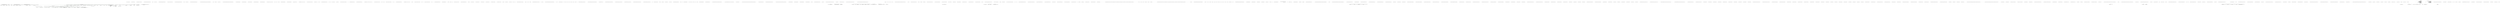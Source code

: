 digraph  {
n199 [label="QuantConnect.Brokerages.Backtesting.BacktestingBrokerage", span=""];
n0 [cluster="QuantConnect.Brokerages.Backtesting.BacktestingBrokerage.BacktestingBrokerage(QuantConnect.Interfaces.IAlgorithm)", label="Entry QuantConnect.Brokerages.Backtesting.BacktestingBrokerage.BacktestingBrokerage(QuantConnect.Interfaces.IAlgorithm)", span="49-49"];
n1 [cluster="QuantConnect.Brokerages.Backtesting.BacktestingBrokerage.BacktestingBrokerage(QuantConnect.Interfaces.IAlgorithm)", label="Algorithm = algorithm", span="52-52"];
n2 [cluster="QuantConnect.Brokerages.Backtesting.BacktestingBrokerage.BacktestingBrokerage(QuantConnect.Interfaces.IAlgorithm)", label="_pending = new ConcurrentDictionary<int, Order>()", span="53-53"];
n3 [cluster="QuantConnect.Brokerages.Backtesting.BacktestingBrokerage.BacktestingBrokerage(QuantConnect.Interfaces.IAlgorithm)", label="Exit QuantConnect.Brokerages.Backtesting.BacktestingBrokerage.BacktestingBrokerage(QuantConnect.Interfaces.IAlgorithm)", span="49-49"];
n4 [cluster="System.Collections.Concurrent.ConcurrentDictionary<TKey, TValue>.ConcurrentDictionary()", label="Entry System.Collections.Concurrent.ConcurrentDictionary<TKey, TValue>.ConcurrentDictionary()", span="0-0"];
n5 [cluster="QuantConnect.Brokerages.Backtesting.BacktestingBrokerage.BacktestingBrokerage(QuantConnect.Interfaces.IAlgorithm, string)", label="Entry QuantConnect.Brokerages.Backtesting.BacktestingBrokerage.BacktestingBrokerage(QuantConnect.Interfaces.IAlgorithm, string)", span="61-61"];
n6 [cluster="QuantConnect.Brokerages.Backtesting.BacktestingBrokerage.BacktestingBrokerage(QuantConnect.Interfaces.IAlgorithm, string)", label="Algorithm = algorithm", span="64-64"];
n7 [cluster="QuantConnect.Brokerages.Backtesting.BacktestingBrokerage.BacktestingBrokerage(QuantConnect.Interfaces.IAlgorithm, string)", label="_pending = new ConcurrentDictionary<int, Order>()", span="65-65"];
n8 [cluster="QuantConnect.Brokerages.Backtesting.BacktestingBrokerage.BacktestingBrokerage(QuantConnect.Interfaces.IAlgorithm, string)", label="Exit QuantConnect.Brokerages.Backtesting.BacktestingBrokerage.BacktestingBrokerage(QuantConnect.Interfaces.IAlgorithm, string)", span="61-61"];
n9 [cluster="QuantConnect.Brokerages.Backtesting.BacktestingBrokerage.BacktestingBrokerage(QuantConnect.Interfaces.IAlgorithm, QuantConnect.Brokerages.Backtesting.IBacktestingMarketSimulation)", label="Entry QuantConnect.Brokerages.Backtesting.BacktestingBrokerage.BacktestingBrokerage(QuantConnect.Interfaces.IAlgorithm, QuantConnect.Brokerages.Backtesting.IBacktestingMarketSimulation)", span="73-73"];
n10 [cluster="QuantConnect.Brokerages.Backtesting.BacktestingBrokerage.BacktestingBrokerage(QuantConnect.Interfaces.IAlgorithm, QuantConnect.Brokerages.Backtesting.IBacktestingMarketSimulation)", label="Algorithm = algorithm", span="76-76"];
n11 [cluster="QuantConnect.Brokerages.Backtesting.BacktestingBrokerage.BacktestingBrokerage(QuantConnect.Interfaces.IAlgorithm, QuantConnect.Brokerages.Backtesting.IBacktestingMarketSimulation)", label="MarketSimulation = marketSimulation", span="77-77"];
n12 [cluster="QuantConnect.Brokerages.Backtesting.BacktestingBrokerage.BacktestingBrokerage(QuantConnect.Interfaces.IAlgorithm, QuantConnect.Brokerages.Backtesting.IBacktestingMarketSimulation)", label="_pending = new ConcurrentDictionary<int, Order>()", span="78-78"];
n13 [cluster="QuantConnect.Brokerages.Backtesting.BacktestingBrokerage.BacktestingBrokerage(QuantConnect.Interfaces.IAlgorithm, QuantConnect.Brokerages.Backtesting.IBacktestingMarketSimulation)", label="Exit QuantConnect.Brokerages.Backtesting.BacktestingBrokerage.BacktestingBrokerage(QuantConnect.Interfaces.IAlgorithm, QuantConnect.Brokerages.Backtesting.IBacktestingMarketSimulation)", span="73-73"];
n14 [cluster="QuantConnect.Brokerages.Backtesting.BacktestingBrokerage.GetOpenOrders()", label="Entry QuantConnect.Brokerages.Backtesting.BacktestingBrokerage.GetOpenOrders()", span="95-95"];
n15 [cluster="QuantConnect.Brokerages.Backtesting.BacktestingBrokerage.GetOpenOrders()", label="return Algorithm.Transactions.GetOpenOrders();", span="97-97"];
n16 [cluster="QuantConnect.Brokerages.Backtesting.BacktestingBrokerage.GetOpenOrders()", label="Exit QuantConnect.Brokerages.Backtesting.BacktestingBrokerage.GetOpenOrders()", span="95-95"];
n17 [cluster="QuantConnect.Securities.SecurityTransactionManager.GetOpenOrders()", label="Entry QuantConnect.Securities.SecurityTransactionManager.GetOpenOrders()", span="244-244"];
n18 [cluster="QuantConnect.Brokerages.Backtesting.BacktestingBrokerage.GetAccountHoldings()", label="Entry QuantConnect.Brokerages.Backtesting.BacktestingBrokerage.GetAccountHoldings()", span="104-104"];
n19 [cluster="QuantConnect.Brokerages.Backtesting.BacktestingBrokerage.GetAccountHoldings()", label="return (from security in Algorithm.Portfolio.Securities.Values.OrderBy(x => x.Symbol)\r\n                    where security.Holdings.AbsoluteQuantity > 0\r\n                    select new Holding(security)).ToList();", span="107-109"];
n20 [cluster="QuantConnect.Brokerages.Backtesting.BacktestingBrokerage.GetAccountHoldings()", label="Exit QuantConnect.Brokerages.Backtesting.BacktestingBrokerage.GetAccountHoldings()", span="104-104"];
n21 [cluster="System.Collections.Generic.IEnumerable<TSource>.OrderBy<TSource, TKey>(System.Func<TSource, TKey>)", label="Entry System.Collections.Generic.IEnumerable<TSource>.OrderBy<TSource, TKey>(System.Func<TSource, TKey>)", span="0-0"];
n22 [cluster="Holding.cstr", label="Entry Holding.cstr", span=""];
n23 [cluster="Unk.ToList", label="Entry Unk.ToList", span=""];
n24 [cluster="lambda expression", label="Entry lambda expression", span="107-107"];
n25 [cluster="lambda expression", label="x.Symbol", span="107-107"];
n26 [cluster="lambda expression", label="Exit lambda expression", span="107-107"];
n27 [cluster="QuantConnect.Brokerages.Backtesting.BacktestingBrokerage.GetCashBalance()", label="Entry QuantConnect.Brokerages.Backtesting.BacktestingBrokerage.GetCashBalance()", span="116-116"];
n28 [cluster="QuantConnect.Brokerages.Backtesting.BacktestingBrokerage.GetCashBalance()", label="return Algorithm.Portfolio.CashBook.Values.ToList();", span="118-118"];
n29 [cluster="QuantConnect.Brokerages.Backtesting.BacktestingBrokerage.GetCashBalance()", label="Exit QuantConnect.Brokerages.Backtesting.BacktestingBrokerage.GetCashBalance()", span="116-116"];
n30 [cluster="System.Collections.Generic.IEnumerable<TSource>.ToList<TSource>()", label="Entry System.Collections.Generic.IEnumerable<TSource>.ToList<TSource>()", span="0-0"];
n31 [cluster="QuantConnect.Brokerages.Backtesting.BacktestingBrokerage.PlaceOrder(QuantConnect.Orders.Order)", label="Entry QuantConnect.Brokerages.Backtesting.BacktestingBrokerage.PlaceOrder(QuantConnect.Orders.Order)", span="126-126"];
n32 [cluster="QuantConnect.Brokerages.Backtesting.BacktestingBrokerage.PlaceOrder(QuantConnect.Orders.Order)", label="Log.Trace(''BacktestingBrokerage.PlaceOrder(): Symbol: '' + order.Symbol.Value + '' Quantity: '' + order.Quantity)", span="128-128"];
n33 [cluster="QuantConnect.Brokerages.Backtesting.BacktestingBrokerage.PlaceOrder(QuantConnect.Orders.Order)", label="order.Status == OrderStatus.New", span="130-130"];
n36 [cluster="QuantConnect.Brokerages.Backtesting.BacktestingBrokerage.PlaceOrder(QuantConnect.Orders.Order)", label="SetPendingOrder(order)", span="135-135"];
n37 [cluster="QuantConnect.Brokerages.Backtesting.BacktestingBrokerage.PlaceOrder(QuantConnect.Orders.Order)", label="var orderId = order.Id.ToString()", span="138-138"];
n38 [cluster="QuantConnect.Brokerages.Backtesting.BacktestingBrokerage.PlaceOrder(QuantConnect.Orders.Order)", label="!order.BrokerId.Contains(orderId)", span="139-139"];
n39 [cluster="QuantConnect.Brokerages.Backtesting.BacktestingBrokerage.PlaceOrder(QuantConnect.Orders.Order)", label="order.BrokerId.Add(orderId)", span="139-139"];
n41 [cluster="QuantConnect.Brokerages.Backtesting.BacktestingBrokerage.PlaceOrder(QuantConnect.Orders.Order)", label="var submitted = new OrderEvent(order, Algorithm.UtcTime, orderFee) { Status = OrderStatus.Submitted }", span="143-143"];
n46 [cluster="QuantConnect.Logging.Log.Trace(string, bool)", label="Entry QuantConnect.Logging.Log.Trace(string, bool)", span="106-106"];
n34 [cluster="QuantConnect.Brokerages.Backtesting.BacktestingBrokerage.PlaceOrder(QuantConnect.Orders.Order)", label=_needsScanLock, span="132-132"];
n44 [cluster="QuantConnect.Brokerages.Backtesting.BacktestingBrokerage.PlaceOrder(QuantConnect.Orders.Order)", label="return false;", span="148-148"];
n35 [cluster="QuantConnect.Brokerages.Backtesting.BacktestingBrokerage.PlaceOrder(QuantConnect.Orders.Order)", label="_needsScan = true", span="134-134"];
n47 [cluster="QuantConnect.Brokerages.Backtesting.BacktestingBrokerage.SetPendingOrder(QuantConnect.Orders.Order)", label="Entry QuantConnect.Brokerages.Backtesting.BacktestingBrokerage.SetPendingOrder(QuantConnect.Orders.Order)", span="435-435"];
n48 [cluster="int.ToString()", label="Entry int.ToString()", span="0-0"];
n40 [cluster="QuantConnect.Brokerages.Backtesting.BacktestingBrokerage.PlaceOrder(QuantConnect.Orders.Order)", label="int orderFee = 0", span="142-142"];
n49 [cluster="System.Collections.Generic.List<T>.Contains(T)", label="Entry System.Collections.Generic.List<T>.Contains(T)", span="0-0"];
n50 [cluster="System.Collections.Generic.List<T>.Add(T)", label="Entry System.Collections.Generic.List<T>.Add(T)", span="0-0"];
n42 [cluster="QuantConnect.Brokerages.Backtesting.BacktestingBrokerage.PlaceOrder(QuantConnect.Orders.Order)", label="OnOrderEvent(submitted)", span="144-144"];
n51 [cluster="QuantConnect.Orders.OrderEvent.OrderEvent(QuantConnect.Orders.Order, System.DateTime, decimal, string)", label="Entry QuantConnect.Orders.OrderEvent.OrderEvent(QuantConnect.Orders.Order, System.DateTime, decimal, string)", span="144-144"];
n43 [cluster="QuantConnect.Brokerages.Backtesting.BacktestingBrokerage.PlaceOrder(QuantConnect.Orders.Order)", label="return true;", span="146-146"];
n52 [cluster="QuantConnect.Brokerages.Brokerage.OnOrderEvent(QuantConnect.Orders.OrderEvent)", label="Entry QuantConnect.Brokerages.Brokerage.OnOrderEvent(QuantConnect.Orders.OrderEvent)", span="113-113"];
n45 [cluster="QuantConnect.Brokerages.Backtesting.BacktestingBrokerage.PlaceOrder(QuantConnect.Orders.Order)", label="Exit QuantConnect.Brokerages.Backtesting.BacktestingBrokerage.PlaceOrder(QuantConnect.Orders.Order)", span="126-126"];
n53 [cluster="QuantConnect.Brokerages.Backtesting.BacktestingBrokerage.UpdateOrder(QuantConnect.Orders.Order)", label="Entry QuantConnect.Brokerages.Backtesting.BacktestingBrokerage.UpdateOrder(QuantConnect.Orders.Order)", span="156-156"];
n54 [cluster="QuantConnect.Brokerages.Backtesting.BacktestingBrokerage.UpdateOrder(QuantConnect.Orders.Order)", label="Log.Trace(''BacktestingBrokerage.UpdateOrder(): Symbol: '' + order.Symbol.Value + '' Quantity: '' + order.Quantity + '' Status: '' + order.Status)", span="158-158"];
n57 [cluster="QuantConnect.Brokerages.Backtesting.BacktestingBrokerage.UpdateOrder(QuantConnect.Orders.Order)", label="!_pending.TryGetValue(order.Id, out pending)", span="163-163"];
n60 [cluster="QuantConnect.Brokerages.Backtesting.BacktestingBrokerage.UpdateOrder(QuantConnect.Orders.Order)", label="SetPendingOrder(order)", span="170-170"];
n61 [cluster="QuantConnect.Brokerages.Backtesting.BacktestingBrokerage.UpdateOrder(QuantConnect.Orders.Order)", label="var orderId = order.Id.ToString()", span="173-173"];
n62 [cluster="QuantConnect.Brokerages.Backtesting.BacktestingBrokerage.UpdateOrder(QuantConnect.Orders.Order)", label="!order.BrokerId.Contains(orderId)", span="174-174"];
n63 [cluster="QuantConnect.Brokerages.Backtesting.BacktestingBrokerage.UpdateOrder(QuantConnect.Orders.Order)", label="order.BrokerId.Add(orderId)", span="174-174"];
n65 [cluster="QuantConnect.Brokerages.Backtesting.BacktestingBrokerage.UpdateOrder(QuantConnect.Orders.Order)", label="var updated = new OrderEvent(order, Algorithm.UtcTime, orderFee) { Status = OrderStatus.Submitted }", span="178-178"];
n55 [cluster="QuantConnect.Brokerages.Backtesting.BacktestingBrokerage.UpdateOrder(QuantConnect.Orders.Order)", label=_needsScanLock, span="160-160"];
n56 [cluster="QuantConnect.Brokerages.Backtesting.BacktestingBrokerage.UpdateOrder(QuantConnect.Orders.Order)", label="Order pending", span="162-162"];
n58 [cluster="QuantConnect.Brokerages.Backtesting.BacktestingBrokerage.UpdateOrder(QuantConnect.Orders.Order)", label="return false;", span="166-166"];
n59 [cluster="QuantConnect.Brokerages.Backtesting.BacktestingBrokerage.UpdateOrder(QuantConnect.Orders.Order)", label="_needsScan = true", span="169-169"];
n69 [cluster="System.Collections.Concurrent.ConcurrentDictionary<TKey, TValue>.TryGetValue(TKey, out TValue)", label="Entry System.Collections.Concurrent.ConcurrentDictionary<TKey, TValue>.TryGetValue(TKey, out TValue)", span="0-0"];
n64 [cluster="QuantConnect.Brokerages.Backtesting.BacktestingBrokerage.UpdateOrder(QuantConnect.Orders.Order)", label="int orderFee = 0", span="177-177"];
n66 [cluster="QuantConnect.Brokerages.Backtesting.BacktestingBrokerage.UpdateOrder(QuantConnect.Orders.Order)", label="OnOrderEvent(updated)", span="179-179"];
n67 [cluster="QuantConnect.Brokerages.Backtesting.BacktestingBrokerage.UpdateOrder(QuantConnect.Orders.Order)", label="return true;", span="181-181"];
n68 [cluster="QuantConnect.Brokerages.Backtesting.BacktestingBrokerage.UpdateOrder(QuantConnect.Orders.Order)", label="Exit QuantConnect.Brokerages.Backtesting.BacktestingBrokerage.UpdateOrder(QuantConnect.Orders.Order)", span="156-156"];
n70 [cluster="QuantConnect.Brokerages.Backtesting.BacktestingBrokerage.CancelOrder(QuantConnect.Orders.Order)", label="Entry QuantConnect.Brokerages.Backtesting.BacktestingBrokerage.CancelOrder(QuantConnect.Orders.Order)", span="189-189"];
n71 [cluster="QuantConnect.Brokerages.Backtesting.BacktestingBrokerage.CancelOrder(QuantConnect.Orders.Order)", label="Log.Trace(''BacktestingBrokerage.CancelOrder(): Symbol: '' + order.Symbol.Value + '' Quantity: '' + order.Quantity)", span="191-191"];
n74 [cluster="QuantConnect.Brokerages.Backtesting.BacktestingBrokerage.CancelOrder(QuantConnect.Orders.Order)", label="!_pending.TryRemove(order.Id, out pending)", span="196-196"];
n76 [cluster="QuantConnect.Brokerages.Backtesting.BacktestingBrokerage.CancelOrder(QuantConnect.Orders.Order)", label="var orderId = order.Id.ToString()", span="203-203"];
n77 [cluster="QuantConnect.Brokerages.Backtesting.BacktestingBrokerage.CancelOrder(QuantConnect.Orders.Order)", label="!order.BrokerId.Contains(orderId)", span="204-204"];
n78 [cluster="QuantConnect.Brokerages.Backtesting.BacktestingBrokerage.CancelOrder(QuantConnect.Orders.Order)", label="order.BrokerId.Add(order.Id.ToString())", span="204-204"];
n80 [cluster="QuantConnect.Brokerages.Backtesting.BacktestingBrokerage.CancelOrder(QuantConnect.Orders.Order)", label="var canceled = new OrderEvent(order, Algorithm.UtcTime, orderFee) { Status = OrderStatus.Canceled }", span="208-208"];
n72 [cluster="QuantConnect.Brokerages.Backtesting.BacktestingBrokerage.CancelOrder(QuantConnect.Orders.Order)", label=_needsScanLock, span="193-193"];
n73 [cluster="QuantConnect.Brokerages.Backtesting.BacktestingBrokerage.CancelOrder(QuantConnect.Orders.Order)", label="Order pending", span="195-195"];
n75 [cluster="QuantConnect.Brokerages.Backtesting.BacktestingBrokerage.CancelOrder(QuantConnect.Orders.Order)", label="return false;", span="199-199"];
n84 [cluster="System.Collections.Concurrent.ConcurrentDictionary<TKey, TValue>.TryRemove(TKey, out TValue)", label="Entry System.Collections.Concurrent.ConcurrentDictionary<TKey, TValue>.TryRemove(TKey, out TValue)", span="0-0"];
n79 [cluster="QuantConnect.Brokerages.Backtesting.BacktestingBrokerage.CancelOrder(QuantConnect.Orders.Order)", label="int orderFee = 0", span="207-207"];
n81 [cluster="QuantConnect.Brokerages.Backtesting.BacktestingBrokerage.CancelOrder(QuantConnect.Orders.Order)", label="OnOrderEvent(canceled)", span="209-209"];
n82 [cluster="QuantConnect.Brokerages.Backtesting.BacktestingBrokerage.CancelOrder(QuantConnect.Orders.Order)", label="return true;", span="211-211"];
n83 [cluster="QuantConnect.Brokerages.Backtesting.BacktestingBrokerage.CancelOrder(QuantConnect.Orders.Order)", label="Exit QuantConnect.Brokerages.Backtesting.BacktestingBrokerage.CancelOrder(QuantConnect.Orders.Order)", span="189-189"];
n85 [cluster="QuantConnect.Brokerages.Backtesting.BacktestingBrokerage.Scan()", label="Entry QuantConnect.Brokerages.Backtesting.BacktestingBrokerage.Scan()", span="222-222"];
n86 [cluster="QuantConnect.Brokerages.Backtesting.BacktestingBrokerage.Scan()", label=_needsScanLock, span="224-224"];
n87 [cluster="QuantConnect.Brokerages.Backtesting.BacktestingBrokerage.Scan()", label="!_needsScan", span="227-227"];
n88 [cluster="QuantConnect.Brokerages.Backtesting.BacktestingBrokerage.Scan()", label="return;", span="229-229"];
n89 [cluster="QuantConnect.Brokerages.Backtesting.BacktestingBrokerage.Scan()", label="var stillNeedsScan = false", span="232-232"];
n90 [cluster="QuantConnect.Brokerages.Backtesting.BacktestingBrokerage.Scan()", label="_pending.OrderBy(x => x.Key)", span="235-235"];
n146 [cluster="QuantConnect.Brokerages.Backtesting.BacktestingBrokerage.Scan()", label="_needsScan = stillNeedsScan", span="378-378"];
n91 [cluster="QuantConnect.Brokerages.Backtesting.BacktestingBrokerage.Scan()", label="var order = kvp.Value", span="237-237"];
n169 [cluster="lambda expression", label="Entry lambda expression", span="235-235"];
n92 [cluster="QuantConnect.Brokerages.Backtesting.BacktestingBrokerage.Scan()", label="order == null", span="238-238"];
n93 [cluster="QuantConnect.Brokerages.Backtesting.BacktestingBrokerage.Scan()", label="Log.Error(''BacktestingBrokerage.Scan(): Null pending order found: '' + kvp.Key)", span="240-240"];
n95 [cluster="QuantConnect.Brokerages.Backtesting.BacktestingBrokerage.Scan()", label="order.Status.IsClosed()", span="245-245"];
n96 [cluster="QuantConnect.Brokerages.Backtesting.BacktestingBrokerage.Scan()", label="_pending.TryRemove(order.Id, out order)", span="248-248"];
n97 [cluster="QuantConnect.Brokerages.Backtesting.BacktestingBrokerage.Scan()", label="order.Time == Algorithm.UtcTime && order.Type != OrderType.Market", span="253-253"];
n99 [cluster="QuantConnect.Brokerages.Backtesting.BacktestingBrokerage.Scan()", label="var fills = new[] { new OrderEvent(order, Algorithm.UtcTime, 0) }", span="259-259"];
n101 [cluster="QuantConnect.Brokerages.Backtesting.BacktestingBrokerage.Scan()", label="!Algorithm.Securities.TryGetValue(order.Symbol, out security)", span="262-262"];
n102 [cluster="QuantConnect.Brokerages.Backtesting.BacktestingBrokerage.Scan()", label="Log.Error(''BacktestingBrokerage.Scan(): Unable to process order: '' + order.Id + ''. The security no longer exists.'')", span="264-264"];
n103 [cluster="QuantConnect.Brokerages.Backtesting.BacktestingBrokerage.Scan()", label="OnOrderEvent(new OrderEvent(order, Algorithm.UtcTime, 0m){Status = OrderStatus.Invalid})", span="266-266"];
n104 [cluster="QuantConnect.Brokerages.Backtesting.BacktestingBrokerage.Scan()", label="_pending.TryRemove(order.Id, out order)", span="267-267"];
n105 [cluster="QuantConnect.Brokerages.Backtesting.BacktestingBrokerage.Scan()", label="!Algorithm.BrokerageModel.CanExecuteOrder(security, order)", span="272-272"];
n107 [cluster="QuantConnect.Brokerages.Backtesting.BacktestingBrokerage.Scan()", label="sufficientBuyingPower = Algorithm.Transactions.GetSufficientCapitalForOrder(Algorithm.Portfolio, order)", span="281-281"];
n110 [cluster="QuantConnect.Brokerages.Backtesting.BacktestingBrokerage.Scan()", label="_pending.TryRemove(order.Id, out pending)", span="287-287"];
n111 [cluster="QuantConnect.Brokerages.Backtesting.BacktestingBrokerage.Scan()", label="order.Status = OrderStatus.Invalid", span="288-288"];
n112 [cluster="QuantConnect.Brokerages.Backtesting.BacktestingBrokerage.Scan()", label="OnOrderEvent(new OrderEvent(order, Algorithm.UtcTime, 0, ''Error in GetSufficientCapitalForOrder''))", span="289-289"];
n114 [cluster="QuantConnect.Brokerages.Backtesting.BacktestingBrokerage.Scan()", label="Algorithm.Error(string.Format(''Order Error: id: {0}, Error executing margin models: {1}'', order.Id, err.Message))", span="292-292"];
n117 [cluster="QuantConnect.Brokerages.Backtesting.BacktestingBrokerage.Scan()", label="order.Type", span="305-305"];
n119 [cluster="QuantConnect.Brokerages.Backtesting.BacktestingBrokerage.Scan()", label="fills = new[] { model.LimitFill(security, order as LimitOrder) }", span="308-308"];
n121 [cluster="QuantConnect.Brokerages.Backtesting.BacktestingBrokerage.Scan()", label="fills = new[] { model.StopMarketFill(security, order as StopMarketOrder) }", span="312-312"];
n123 [cluster="QuantConnect.Brokerages.Backtesting.BacktestingBrokerage.Scan()", label="fills = new[] { model.MarketFill(security, order as MarketOrder) }", span="316-316"];
n125 [cluster="QuantConnect.Brokerages.Backtesting.BacktestingBrokerage.Scan()", label="fills = new[] { model.StopLimitFill(security, order as StopLimitOrder) }", span="320-320"];
n127 [cluster="QuantConnect.Brokerages.Backtesting.BacktestingBrokerage.Scan()", label="fills = new[] { model.MarketOnOpenFill(security, order as MarketOnOpenOrder) }", span="324-324"];
n129 [cluster="QuantConnect.Brokerages.Backtesting.BacktestingBrokerage.Scan()", label="fills = new[] { model.MarketOnCloseFill(security, order as MarketOnCloseOrder) }", span="328-328"];
n132 [cluster="QuantConnect.Brokerages.Backtesting.BacktestingBrokerage.Scan()", label="fills = option.OptionExerciseModel.OptionExercise(option, order as OptionExerciseOrder).ToArray()", span="333-333"];
n135 [cluster="QuantConnect.Brokerages.Backtesting.BacktestingBrokerage.Scan()", label="Algorithm.Error(string.Format(''Order Error: id: {0}, Transaction model failed to fill for order type: {1} with error: {2}'',\r\n                                order.Id, order.Type, err.Message))", span="340-341"];
n136 [cluster="QuantConnect.Brokerages.Backtesting.BacktestingBrokerage.Scan()", label="order.Status = OrderStatus.Invalid", span="347-347"];
n137 [cluster="QuantConnect.Brokerages.Backtesting.BacktestingBrokerage.Scan()", label="Algorithm.Error(string.Format(''Order Error: id: {0}, Insufficient buying power to complete order (Value:{1}).'', order.Id,\r\n                            order.GetValue(security).SmartRounding()))", span="348-349"];
n139 [cluster="QuantConnect.Brokerages.Backtesting.BacktestingBrokerage.Scan()", label="order.Status != fill.Status || fill.FillQuantity != 0", span="355-355"];
n141 [cluster="QuantConnect.Brokerages.Backtesting.BacktestingBrokerage.Scan()", label="order.Type == OrderType.OptionExercise", span="361-361"];
n144 [cluster="QuantConnect.Brokerages.Backtesting.BacktestingBrokerage.Scan()", label="_pending.TryRemove(order.Id, out order)", span="369-369"];
n94 [cluster="QuantConnect.Brokerages.Backtesting.BacktestingBrokerage.Scan()", label="_pending.TryRemove(kvp.Key, out order)", span="241-241"];
n148 [cluster="QuantConnect.Logging.Log.Error(string, bool)", label="Entry QuantConnect.Logging.Log.Error(string, bool)", span="65-65"];
n149 [cluster="QuantConnect.Orders.OrderStatus.IsClosed()", label="Entry QuantConnect.Orders.OrderStatus.IsClosed()", span="27-27"];
n98 [cluster="QuantConnect.Brokerages.Backtesting.BacktestingBrokerage.Scan()", label="stillNeedsScan = true", span="255-255"];
n100 [cluster="QuantConnect.Brokerages.Backtesting.BacktestingBrokerage.Scan()", label="Security security", span="261-261"];
n138 [cluster="QuantConnect.Brokerages.Backtesting.BacktestingBrokerage.Scan()", label=fills, span="352-352"];
n143 [cluster="QuantConnect.Brokerages.Backtesting.BacktestingBrokerage.Scan()", label="fills.All(x => x.Status.IsClosed())", span="367-367"];
n150 [cluster="QuantConnect.Securities.SecurityManager.TryGetValue(QuantConnect.Symbol, out QuantConnect.Securities.Security)", label="Entry QuantConnect.Securities.SecurityManager.TryGetValue(QuantConnect.Symbol, out QuantConnect.Securities.Security)", span="199-199"];
n116 [cluster="QuantConnect.Brokerages.Backtesting.BacktestingBrokerage.Scan()", label="var model = security.FillModel", span="300-300"];
n131 [cluster="QuantConnect.Brokerages.Backtesting.BacktestingBrokerage.Scan()", label="var option = (Option)security", span="332-332"];
n106 [cluster="QuantConnect.Brokerages.Backtesting.BacktestingBrokerage.Scan()", label="bool sufficientBuyingPower", span="278-278"];
n151 [cluster="QuantConnect.Brokerages.IBrokerageModel.CanExecuteOrder(QuantConnect.Securities.Security, QuantConnect.Orders.Order)", label="Entry QuantConnect.Brokerages.IBrokerageModel.CanExecuteOrder(QuantConnect.Securities.Security, QuantConnect.Orders.Order)", span="78-78"];
n108 [cluster="QuantConnect.Brokerages.Backtesting.BacktestingBrokerage.Scan()", label=Exception, span="283-283"];
n115 [cluster="QuantConnect.Brokerages.Backtesting.BacktestingBrokerage.Scan()", label=sufficientBuyingPower, span="297-297"];
n152 [cluster="QuantConnect.Securities.SecurityTransactionManager.GetSufficientCapitalForOrder(QuantConnect.Securities.SecurityPortfolioManager, QuantConnect.Orders.Order)", label="Entry QuantConnect.Securities.SecurityTransactionManager.GetSufficientCapitalForOrder(QuantConnect.Securities.SecurityPortfolioManager, QuantConnect.Orders.Order)", span="303-303"];
n109 [cluster="QuantConnect.Brokerages.Backtesting.BacktestingBrokerage.Scan()", label="Order pending", span="286-286"];
n113 [cluster="QuantConnect.Brokerages.Backtesting.BacktestingBrokerage.Scan()", label="Log.Error(err)", span="291-291"];
n153 [cluster="QuantConnect.Logging.Log.Error(System.Exception, string, bool)", label="Entry QuantConnect.Logging.Log.Error(System.Exception, string, bool)", span="98-98"];
n118 [cluster="QuantConnect.Brokerages.Backtesting.BacktestingBrokerage.Scan()", label="OrderType.Limit", span="307-307"];
n120 [cluster="QuantConnect.Brokerages.Backtesting.BacktestingBrokerage.Scan()", label="OrderType.StopMarket", span="311-311"];
n122 [cluster="QuantConnect.Brokerages.Backtesting.BacktestingBrokerage.Scan()", label="OrderType.Market", span="315-315"];
n124 [cluster="QuantConnect.Brokerages.Backtesting.BacktestingBrokerage.Scan()", label="OrderType.StopLimit", span="319-319"];
n126 [cluster="QuantConnect.Brokerages.Backtesting.BacktestingBrokerage.Scan()", label="OrderType.MarketOnOpen", span="323-323"];
n128 [cluster="QuantConnect.Brokerages.Backtesting.BacktestingBrokerage.Scan()", label="OrderType.MarketOnClose", span="327-327"];
n130 [cluster="QuantConnect.Brokerages.Backtesting.BacktestingBrokerage.Scan()", label="OrderType.OptionExercise", span="331-331"];
n133 [cluster="QuantConnect.Brokerages.Backtesting.BacktestingBrokerage.Scan()", label=Exception, span="337-337"];
n158 [cluster="QuantConnect.Orders.Fills.IFillModel.MarketFill(QuantConnect.Securities.Security, QuantConnect.Orders.MarketOrder)", label="Entry QuantConnect.Orders.Fills.IFillModel.MarketFill(QuantConnect.Securities.Security, QuantConnect.Orders.MarketOrder)", span="30-30"];
n162 [cluster="QuantConnect.Orders.OptionExercise.IOptionExerciseModel.OptionExercise(QuantConnect.Securities.Option.Option, QuantConnect.Orders.OptionExerciseOrder)", label="Entry QuantConnect.Orders.OptionExercise.IOptionExerciseModel.OptionExercise(QuantConnect.Securities.Option.Option, QuantConnect.Orders.OptionExerciseOrder)", span="33-33"];
n163 [cluster="System.Collections.Generic.IEnumerable<TSource>.ToArray<TSource>()", label="Entry System.Collections.Generic.IEnumerable<TSource>.ToArray<TSource>()", span="0-0"];
n160 [cluster="QuantConnect.Orders.Fills.IFillModel.MarketOnOpenFill(QuantConnect.Securities.Security, QuantConnect.Orders.MarketOnOpenOrder)", label="Entry QuantConnect.Orders.Fills.IFillModel.MarketOnOpenFill(QuantConnect.Securities.Security, QuantConnect.Orders.MarketOnOpenOrder)", span="62-62"];
n159 [cluster="QuantConnect.Orders.Fills.IFillModel.StopLimitFill(QuantConnect.Securities.Security, QuantConnect.Orders.StopLimitOrder)", label="Entry QuantConnect.Orders.Fills.IFillModel.StopLimitFill(QuantConnect.Securities.Security, QuantConnect.Orders.StopLimitOrder)", span="46-46"];
n156 [cluster="QuantConnect.Orders.Fills.IFillModel.LimitFill(QuantConnect.Securities.Security, QuantConnect.Orders.LimitOrder)", label="Entry QuantConnect.Orders.Fills.IFillModel.LimitFill(QuantConnect.Securities.Security, QuantConnect.Orders.LimitOrder)", span="54-54"];
n161 [cluster="QuantConnect.Orders.Fills.IFillModel.MarketOnCloseFill(QuantConnect.Securities.Security, QuantConnect.Orders.MarketOnCloseOrder)", label="Entry QuantConnect.Orders.Fills.IFillModel.MarketOnCloseFill(QuantConnect.Securities.Security, QuantConnect.Orders.MarketOnCloseOrder)", span="70-70"];
n157 [cluster="QuantConnect.Orders.Fills.IFillModel.StopMarketFill(QuantConnect.Securities.Security, QuantConnect.Orders.StopMarketOrder)", label="Entry QuantConnect.Orders.Fills.IFillModel.StopMarketFill(QuantConnect.Securities.Security, QuantConnect.Orders.StopMarketOrder)", span="38-38"];
n134 [cluster="QuantConnect.Brokerages.Backtesting.BacktestingBrokerage.Scan()", label="Log.Error(err)", span="339-339"];
n165 [cluster="QuantConnect.Orders.Order.GetValue(QuantConnect.Securities.Security)", label="Entry QuantConnect.Orders.Order.GetValue(QuantConnect.Securities.Security)", span="191-191"];
n166 [cluster="decimal.SmartRounding()", label="Entry decimal.SmartRounding()", span="206-206"];
n154 [cluster="string.Format(string, object, object)", label="Entry string.Format(string, object, object)", span="0-0"];
n155 [cluster="QuantConnect.Interfaces.IAlgorithm.Error(string)", label="Entry QuantConnect.Interfaces.IAlgorithm.Error(string)", span="387-387"];
n164 [cluster="string.Format(string, object, object, object)", label="Entry string.Format(string, object, object, object)", span="0-0"];
n140 [cluster="QuantConnect.Brokerages.Backtesting.BacktestingBrokerage.Scan()", label="OnOrderEvent(fill)", span="358-358"];
n142 [cluster="QuantConnect.Brokerages.Backtesting.BacktestingBrokerage.Scan()", label="OnOptionPositionAssigned(fill)", span="363-363"];
n167 [cluster="QuantConnect.Brokerages.Brokerage.OnOptionPositionAssigned(QuantConnect.Orders.OrderEvent)", label="Entry QuantConnect.Brokerages.Brokerage.OnOptionPositionAssigned(QuantConnect.Orders.OrderEvent)", span="132-132"];
n145 [cluster="QuantConnect.Brokerages.Backtesting.BacktestingBrokerage.Scan()", label="stillNeedsScan = true", span="373-373"];
n168 [cluster="Unk.All", label="Entry Unk.All", span=""];
n172 [cluster="lambda expression", label="Entry lambda expression", span="367-367"];
n147 [cluster="QuantConnect.Brokerages.Backtesting.BacktestingBrokerage.Scan()", label="Exit QuantConnect.Brokerages.Backtesting.BacktestingBrokerage.Scan()", span="222-222"];
n170 [cluster="lambda expression", label="x.Key", span="235-235"];
n171 [cluster="lambda expression", label="Exit lambda expression", span="235-235"];
n173 [cluster="lambda expression", label="x.Status.IsClosed()", span="367-367"];
n174 [cluster="lambda expression", label="Exit lambda expression", span="367-367"];
n175 [cluster="QuantConnect.Brokerages.Backtesting.BacktestingBrokerage.SimulateMarket()", label="Entry QuantConnect.Brokerages.Backtesting.BacktestingBrokerage.SimulateMarket()", span="385-385"];
n176 [cluster="QuantConnect.Brokerages.Backtesting.BacktestingBrokerage.SimulateMarket()", label="MarketSimulation != null", span="388-388"];
n177 [cluster="QuantConnect.Brokerages.Backtesting.BacktestingBrokerage.SimulateMarket()", label="MarketSimulation.SimulateMarketConditions(this, Algorithm)", span="389-389"];
n178 [cluster="QuantConnect.Brokerages.Backtesting.BacktestingBrokerage.SimulateMarket()", label="Exit QuantConnect.Brokerages.Backtesting.BacktestingBrokerage.SimulateMarket()", span="385-385"];
n179 [cluster="QuantConnect.Brokerages.Backtesting.IBacktestingMarketSimulation.SimulateMarketConditions(QuantConnect.Interfaces.IBrokerage, QuantConnect.Interfaces.IAlgorithm)", label="Entry QuantConnect.Brokerages.Backtesting.IBacktestingMarketSimulation.SimulateMarketConditions(QuantConnect.Interfaces.IBrokerage, QuantConnect.Interfaces.IAlgorithm)", span="31-31"];
n180 [cluster="QuantConnect.Brokerages.Backtesting.BacktestingBrokerage.ActivateOptionAssignment(QuantConnect.Securities.Option.Option, int)", label="Entry QuantConnect.Brokerages.Backtesting.BacktestingBrokerage.ActivateOptionAssignment(QuantConnect.Securities.Option.Option, int)", span="397-397"];
n181 [cluster="QuantConnect.Brokerages.Backtesting.BacktestingBrokerage.ActivateOptionAssignment(QuantConnect.Securities.Option.Option, int)", label="var request = new SubmitOrderRequest(OrderType.OptionExercise, option.Type, option.Symbol, -quantity, 0.0m, 0.0m, Algorithm.UtcTime, ''Simulated option assignment'')", span="399-399"];
n183 [cluster="QuantConnect.Brokerages.Backtesting.BacktestingBrokerage.ActivateOptionAssignment(QuantConnect.Securities.Option.Option, int)", label="var fills = option.OptionExerciseModel.OptionExercise(option, order)", span="401-401"];
n184 [cluster="QuantConnect.Brokerages.Backtesting.BacktestingBrokerage.ActivateOptionAssignment(QuantConnect.Securities.Option.Option, int)", label="var portfolioModel = (OptionPortfolioModel)option.PortfolioModel", span="402-402"];
n186 [cluster="QuantConnect.Brokerages.Backtesting.BacktestingBrokerage.ActivateOptionAssignment(QuantConnect.Securities.Option.Option, int)", label="portfolioModel.ProcessFill(Algorithm.Portfolio, option, fill)", span="407-407"];
n182 [cluster="QuantConnect.Brokerages.Backtesting.BacktestingBrokerage.ActivateOptionAssignment(QuantConnect.Securities.Option.Option, int)", label="var order = (OptionExerciseOrder)Order.CreateOrder(request)", span="400-400"];
n189 [cluster="QuantConnect.Orders.SubmitOrderRequest.SubmitOrderRequest(QuantConnect.Orders.OrderType, QuantConnect.SecurityType, QuantConnect.Symbol, decimal, decimal, decimal, System.DateTime, string, QuantConnect.Interfaces.IOrderProperties)", label="Entry QuantConnect.Orders.SubmitOrderRequest.SubmitOrderRequest(QuantConnect.Orders.OrderType, QuantConnect.SecurityType, QuantConnect.Symbol, decimal, decimal, decimal, System.DateTime, string, QuantConnect.Interfaces.IOrderProperties)", span="102-102"];
n190 [cluster="QuantConnect.Orders.Order.CreateOrder(QuantConnect.Orders.SubmitOrderRequest)", label="Entry QuantConnect.Orders.Order.CreateOrder(QuantConnect.Orders.SubmitOrderRequest)", span="268-268"];
n185 [cluster="QuantConnect.Brokerages.Backtesting.BacktestingBrokerage.ActivateOptionAssignment(QuantConnect.Securities.Option.Option, int)", label=fills, span="404-404"];
n188 [cluster="QuantConnect.Brokerages.Backtesting.BacktestingBrokerage.ActivateOptionAssignment(QuantConnect.Securities.Option.Option, int)", label="Exit QuantConnect.Brokerages.Backtesting.BacktestingBrokerage.ActivateOptionAssignment(QuantConnect.Securities.Option.Option, int)", span="397-397"];
n187 [cluster="QuantConnect.Brokerages.Backtesting.BacktestingBrokerage.ActivateOptionAssignment(QuantConnect.Securities.Option.Option, int)", label="OnOptionPositionAssigned(fill)", span="410-410"];
n191 [cluster="QuantConnect.Securities.Option.OptionPortfolioModel.ProcessFill(QuantConnect.Securities.SecurityPortfolioManager, QuantConnect.Securities.Security, QuantConnect.Orders.OrderEvent)", label="Entry QuantConnect.Securities.Option.OptionPortfolioModel.ProcessFill(QuantConnect.Securities.SecurityPortfolioManager, QuantConnect.Securities.Security, QuantConnect.Orders.OrderEvent)", span="33-33"];
n192 [cluster="QuantConnect.Brokerages.Backtesting.BacktestingBrokerage.Connect()", label="Entry QuantConnect.Brokerages.Backtesting.BacktestingBrokerage.Connect()", span="417-417"];
n193 [cluster="QuantConnect.Brokerages.Backtesting.BacktestingBrokerage.Connect()", label="Exit QuantConnect.Brokerages.Backtesting.BacktestingBrokerage.Connect()", span="417-417"];
n194 [cluster="QuantConnect.Brokerages.Backtesting.BacktestingBrokerage.Disconnect()", label="Entry QuantConnect.Brokerages.Backtesting.BacktestingBrokerage.Disconnect()", span="425-425"];
n195 [cluster="QuantConnect.Brokerages.Backtesting.BacktestingBrokerage.Disconnect()", label="Exit QuantConnect.Brokerages.Backtesting.BacktestingBrokerage.Disconnect()", span="425-425"];
n196 [cluster="QuantConnect.Brokerages.Backtesting.BacktestingBrokerage.SetPendingOrder(QuantConnect.Orders.Order)", label="_pending[order.Id] = order.Clone()", span="438-438"];
n197 [cluster="QuantConnect.Brokerages.Backtesting.BacktestingBrokerage.SetPendingOrder(QuantConnect.Orders.Order)", label="Exit QuantConnect.Brokerages.Backtesting.BacktestingBrokerage.SetPendingOrder(QuantConnect.Orders.Order)", span="435-435"];
n198 [cluster="QuantConnect.Orders.Order.Clone()", label="Entry QuantConnect.Orders.Order.Clone()", span="241-241"];
m0_23 [cluster="QuantConnect.Securities.SecurityMarginModel.GetInitialMarginRequiredForOrder(QuantConnect.Securities.Security, QuantConnect.Orders.Order)", file="BacktestingResultHandler.cs", label="Entry QuantConnect.Securities.SecurityMarginModel.GetInitialMarginRequiredForOrder(QuantConnect.Securities.Security, QuantConnect.Orders.Order)", span="97-97"];
m0_24 [cluster="QuantConnect.Securities.SecurityMarginModel.GetInitialMarginRequiredForOrder(QuantConnect.Securities.Security, QuantConnect.Orders.Order)", file="BacktestingResultHandler.cs", label="var orderFees = security.TransactionModel.GetOrderFee(order.Quantity, order.Price)", span="101-101"];
m0_25 [cluster="QuantConnect.Securities.SecurityMarginModel.GetInitialMarginRequiredForOrder(QuantConnect.Securities.Security, QuantConnect.Orders.Order)", file="BacktestingResultHandler.cs", label="return order.Price*order.AbsoluteQuantity*InitialMarginRequirement + orderFees;", span="103-103"];
m0_26 [cluster="QuantConnect.Securities.SecurityMarginModel.GetInitialMarginRequiredForOrder(QuantConnect.Securities.Security, QuantConnect.Orders.Order)", file="BacktestingResultHandler.cs", label="Exit QuantConnect.Securities.SecurityMarginModel.GetInitialMarginRequiredForOrder(QuantConnect.Securities.Security, QuantConnect.Orders.Order)", span="97-97"];
m0_31 [cluster="QuantConnect.Securities.SecurityMarginModel.GetMarginRemaining(QuantConnect.Securities.SecurityPortfolioManager, QuantConnect.Securities.Security, QuantConnect.Orders.OrderDirection)", file="BacktestingResultHandler.cs", label="Entry QuantConnect.Securities.SecurityMarginModel.GetMarginRemaining(QuantConnect.Securities.SecurityPortfolioManager, QuantConnect.Securities.Security, QuantConnect.Orders.OrderDirection)", span="123-123"];
m0_32 [cluster="QuantConnect.Securities.SecurityMarginModel.GetMarginRemaining(QuantConnect.Securities.SecurityPortfolioManager, QuantConnect.Securities.Security, QuantConnect.Orders.OrderDirection)", file="BacktestingResultHandler.cs", label="var holdings = security.Holdings", span="125-125"];
m0_33 [cluster="QuantConnect.Securities.SecurityMarginModel.GetMarginRemaining(QuantConnect.Securities.SecurityPortfolioManager, QuantConnect.Securities.Security, QuantConnect.Orders.OrderDirection)", file="BacktestingResultHandler.cs", label="direction == OrderDirection.Hold", span="127-127"];
m0_34 [cluster="QuantConnect.Securities.SecurityMarginModel.GetMarginRemaining(QuantConnect.Securities.SecurityPortfolioManager, QuantConnect.Securities.Security, QuantConnect.Orders.OrderDirection)", file="BacktestingResultHandler.cs", label="return portfolio.MarginRemaining;", span="129-129"];
m0_36 [cluster="QuantConnect.Securities.SecurityMarginModel.GetMarginRemaining(QuantConnect.Securities.SecurityPortfolioManager, QuantConnect.Securities.Security, QuantConnect.Orders.OrderDirection)", file="BacktestingResultHandler.cs", label=direction, span="136-136"];
m0_38 [cluster="QuantConnect.Securities.SecurityMarginModel.GetMarginRemaining(QuantConnect.Securities.SecurityPortfolioManager, QuantConnect.Securities.Security, QuantConnect.Orders.OrderDirection)", file="BacktestingResultHandler.cs", label="return portfolio.MarginRemaining;", span="139-139"];
m0_40 [cluster="QuantConnect.Securities.SecurityMarginModel.GetMarginRemaining(QuantConnect.Securities.SecurityPortfolioManager, QuantConnect.Securities.Security, QuantConnect.Orders.OrderDirection)", file="BacktestingResultHandler.cs", label="return (holdings.UnrealizedProfit + holdings.UnleveredAbsoluteHoldingsCost) * 2 + portfolio.MarginRemaining;", span="141-141"];
m0_42 [cluster="QuantConnect.Securities.SecurityMarginModel.GetMarginRemaining(QuantConnect.Securities.SecurityPortfolioManager, QuantConnect.Securities.Security, QuantConnect.Orders.OrderDirection)", file="BacktestingResultHandler.cs", label=direction, span="146-146"];
m0_44 [cluster="QuantConnect.Securities.SecurityMarginModel.GetMarginRemaining(QuantConnect.Securities.SecurityPortfolioManager, QuantConnect.Securities.Security, QuantConnect.Orders.OrderDirection)", file="BacktestingResultHandler.cs", label="return (holdings.UnrealizedProfit + holdings.UnleveredAbsoluteHoldingsCost) * 2 + portfolio.MarginRemaining;", span="149-149"];
m0_46 [cluster="QuantConnect.Securities.SecurityMarginModel.GetMarginRemaining(QuantConnect.Securities.SecurityPortfolioManager, QuantConnect.Securities.Security, QuantConnect.Orders.OrderDirection)", file="BacktestingResultHandler.cs", label="return portfolio.MarginRemaining;", span="151-151"];
m0_47 [cluster="QuantConnect.Securities.SecurityMarginModel.GetMarginRemaining(QuantConnect.Securities.SecurityPortfolioManager, QuantConnect.Securities.Security, QuantConnect.Orders.OrderDirection)", file="BacktestingResultHandler.cs", label="return portfolio.MarginRemaining;", span="156-156"];
m0_35 [cluster="QuantConnect.Securities.SecurityMarginModel.GetMarginRemaining(QuantConnect.Securities.SecurityPortfolioManager, QuantConnect.Securities.Security, QuantConnect.Orders.OrderDirection)", file="BacktestingResultHandler.cs", label="holdings.IsLong", span="134-134"];
m0_41 [cluster="QuantConnect.Securities.SecurityMarginModel.GetMarginRemaining(QuantConnect.Securities.SecurityPortfolioManager, QuantConnect.Securities.Security, QuantConnect.Orders.OrderDirection)", file="BacktestingResultHandler.cs", label="holdings.IsShort", span="144-144"];
m0_37 [cluster="QuantConnect.Securities.SecurityMarginModel.GetMarginRemaining(QuantConnect.Securities.SecurityPortfolioManager, QuantConnect.Securities.Security, QuantConnect.Orders.OrderDirection)", file="BacktestingResultHandler.cs", label="OrderDirection.Buy", span="138-138"];
m0_39 [cluster="QuantConnect.Securities.SecurityMarginModel.GetMarginRemaining(QuantConnect.Securities.SecurityPortfolioManager, QuantConnect.Securities.Security, QuantConnect.Orders.OrderDirection)", file="BacktestingResultHandler.cs", label="OrderDirection.Sell", span="140-140"];
m0_43 [cluster="QuantConnect.Securities.SecurityMarginModel.GetMarginRemaining(QuantConnect.Securities.SecurityPortfolioManager, QuantConnect.Securities.Security, QuantConnect.Orders.OrderDirection)", file="BacktestingResultHandler.cs", label="OrderDirection.Buy", span="148-148"];
m0_45 [cluster="QuantConnect.Securities.SecurityMarginModel.GetMarginRemaining(QuantConnect.Securities.SecurityPortfolioManager, QuantConnect.Securities.Security, QuantConnect.Orders.OrderDirection)", file="BacktestingResultHandler.cs", label="OrderDirection.Sell", span="150-150"];
m0_48 [cluster="QuantConnect.Securities.SecurityMarginModel.GetMarginRemaining(QuantConnect.Securities.SecurityPortfolioManager, QuantConnect.Securities.Security, QuantConnect.Orders.OrderDirection)", file="BacktestingResultHandler.cs", label="Exit QuantConnect.Securities.SecurityMarginModel.GetMarginRemaining(QuantConnect.Securities.SecurityPortfolioManager, QuantConnect.Securities.Security, QuantConnect.Orders.OrderDirection)", span="123-123"];
m0_63 [cluster="System.Math.Min(int, int)", file="BacktestingResultHandler.cs", label="Entry System.Math.Min(int, int)", span="0-0"];
m0_18 [cluster="QuantConnect.Securities.SecurityMarginModel.SetLeverage(QuantConnect.Securities.Security, decimal)", file="BacktestingResultHandler.cs", label="Entry QuantConnect.Securities.SecurityMarginModel.SetLeverage(QuantConnect.Securities.Security, decimal)", span="84-84"];
m0_19 [cluster="QuantConnect.Securities.SecurityMarginModel.SetLeverage(QuantConnect.Securities.Security, decimal)", file="BacktestingResultHandler.cs", label="decimal margin = 1/leverage", span="86-86"];
m0_20 [cluster="QuantConnect.Securities.SecurityMarginModel.SetLeverage(QuantConnect.Securities.Security, decimal)", file="BacktestingResultHandler.cs", label="InitialMarginRequirement = margin", span="87-87"];
m0_21 [cluster="QuantConnect.Securities.SecurityMarginModel.SetLeverage(QuantConnect.Securities.Security, decimal)", file="BacktestingResultHandler.cs", label="MaintenanceMarginRequirement = margin", span="88-88"];
m0_22 [cluster="QuantConnect.Securities.SecurityMarginModel.SetLeverage(QuantConnect.Securities.Security, decimal)", file="BacktestingResultHandler.cs", label="Exit QuantConnect.Securities.SecurityMarginModel.SetLeverage(QuantConnect.Securities.Security, decimal)", span="84-84"];
m0_27 [cluster="QuantConnect.Securities.Interfaces.ISecurityTransactionModel.GetOrderFee(decimal, decimal)", file="BacktestingResultHandler.cs", label="Entry QuantConnect.Securities.Interfaces.ISecurityTransactionModel.GetOrderFee(decimal, decimal)", span="95-95"];
m0_0 [cluster="QuantConnect.Securities.SecurityMarginModel.SecurityMarginModel(decimal, decimal)", file="BacktestingResultHandler.cs", label="Entry QuantConnect.Securities.SecurityMarginModel.SecurityMarginModel(decimal, decimal)", span="35-35"];
m0_1 [cluster="QuantConnect.Securities.SecurityMarginModel.SecurityMarginModel(decimal, decimal)", file="BacktestingResultHandler.cs", label="initialMarginRequirement < 0 || initialMarginRequirement > 1", span="37-37"];
m0_3 [cluster="QuantConnect.Securities.SecurityMarginModel.SecurityMarginModel(decimal, decimal)", file="BacktestingResultHandler.cs", label="maintenanceMarginRequirement < 0 || maintenanceMarginRequirement > 1", span="42-42"];
m0_5 [cluster="QuantConnect.Securities.SecurityMarginModel.SecurityMarginModel(decimal, decimal)", file="BacktestingResultHandler.cs", label="InitialMarginRequirement = initialMarginRequirement", span="47-47"];
m0_6 [cluster="QuantConnect.Securities.SecurityMarginModel.SecurityMarginModel(decimal, decimal)", file="BacktestingResultHandler.cs", label="MaintenanceMarginRequirement = maintenanceMarginRequirement", span="48-48"];
m0_2 [cluster="QuantConnect.Securities.SecurityMarginModel.SecurityMarginModel(decimal, decimal)", file="BacktestingResultHandler.cs", label="throw new ArgumentException(''Initial margin requirement must be between 0 and 1'');", span="39-39"];
m0_4 [cluster="QuantConnect.Securities.SecurityMarginModel.SecurityMarginModel(decimal, decimal)", file="BacktestingResultHandler.cs", label="throw new ArgumentException(''Maintenance margin requirement must be between 0 and 1'');", span="44-44"];
m0_7 [cluster="QuantConnect.Securities.SecurityMarginModel.SecurityMarginModel(decimal, decimal)", file="BacktestingResultHandler.cs", label="Exit QuantConnect.Securities.SecurityMarginModel.SecurityMarginModel(decimal, decimal)", span="35-35"];
m0_64 [cluster="System.Math.Max(int, int)", file="BacktestingResultHandler.cs", label="Entry System.Math.Max(int, int)", span="0-0"];
m0_49 [cluster="QuantConnect.Securities.SecurityMarginModel.GenerateMarginCallOrder(QuantConnect.Securities.Security, decimal, decimal)", file="BacktestingResultHandler.cs", label="Entry QuantConnect.Securities.SecurityMarginModel.GenerateMarginCallOrder(QuantConnect.Securities.Security, decimal, decimal)", span="167-167"];
m0_50 [cluster="QuantConnect.Securities.SecurityMarginModel.GenerateMarginCallOrder(QuantConnect.Securities.Security, decimal, decimal)", file="BacktestingResultHandler.cs", label="decimal marginBuffer = 0.10m", span="170-170"];
m0_51 [cluster="QuantConnect.Securities.SecurityMarginModel.GenerateMarginCallOrder(QuantConnect.Securities.Security, decimal, decimal)", file="BacktestingResultHandler.cs", label="totalMargin <= netLiquidationValue*(1 + marginBuffer)", span="172-172"];
m0_53 [cluster="QuantConnect.Securities.SecurityMarginModel.GenerateMarginCallOrder(QuantConnect.Securities.Security, decimal, decimal)", file="BacktestingResultHandler.cs", label="!security.Holdings.Invested", span="177-177"];
m0_55 [cluster="QuantConnect.Securities.SecurityMarginModel.GenerateMarginCallOrder(QuantConnect.Securities.Security, decimal, decimal)", file="BacktestingResultHandler.cs", label="decimal delta = totalMargin - netLiquidationValue", span="183-183"];
m0_56 [cluster="QuantConnect.Securities.SecurityMarginModel.GenerateMarginCallOrder(QuantConnect.Securities.Security, decimal, decimal)", file="BacktestingResultHandler.cs", label="int quantity = (int) (Math.Round(delta/security.Price, MidpointRounding.AwayFromZero) / MaintenanceMarginRequirement)", span="186-186"];
m0_57 [cluster="QuantConnect.Securities.SecurityMarginModel.GenerateMarginCallOrder(QuantConnect.Securities.Security, decimal, decimal)", file="BacktestingResultHandler.cs", label="quantity = Math.Max(1, Math.Min((int)security.Holdings.AbsoluteQuantity, quantity))", span="189-189"];
m0_58 [cluster="QuantConnect.Securities.SecurityMarginModel.GenerateMarginCallOrder(QuantConnect.Securities.Security, decimal, decimal)", file="BacktestingResultHandler.cs", label="security.Holdings.IsLong", span="190-190"];
m0_60 [cluster="QuantConnect.Securities.SecurityMarginModel.GenerateMarginCallOrder(QuantConnect.Securities.Security, decimal, decimal)", file="BacktestingResultHandler.cs", label="return new MarketOrder(security.Symbol, quantity, security.Time, ''Margin Call'', security.Type);", span="196-196"];
m0_52 [cluster="QuantConnect.Securities.SecurityMarginModel.GenerateMarginCallOrder(QuantConnect.Securities.Security, decimal, decimal)", file="BacktestingResultHandler.cs", label="return null;", span="174-174"];
m0_54 [cluster="QuantConnect.Securities.SecurityMarginModel.GenerateMarginCallOrder(QuantConnect.Securities.Security, decimal, decimal)", file="BacktestingResultHandler.cs", label="return null;", span="179-179"];
m0_59 [cluster="QuantConnect.Securities.SecurityMarginModel.GenerateMarginCallOrder(QuantConnect.Securities.Security, decimal, decimal)", file="BacktestingResultHandler.cs", label="quantity *= -1", span="193-193"];
m0_61 [cluster="QuantConnect.Securities.SecurityMarginModel.GenerateMarginCallOrder(QuantConnect.Securities.Security, decimal, decimal)", file="BacktestingResultHandler.cs", label="Exit QuantConnect.Securities.SecurityMarginModel.GenerateMarginCallOrder(QuantConnect.Securities.Security, decimal, decimal)", span="167-167"];
m0_65 [cluster="QuantConnect.Orders.MarketOrder.MarketOrder(string, int, System.DateTime, string, QuantConnect.SecurityType)", file="BacktestingResultHandler.cs", label="Entry QuantConnect.Orders.MarketOrder.MarketOrder(string, int, System.DateTime, string, QuantConnect.SecurityType)", span="57-57"];
m0_28 [cluster="QuantConnect.Securities.SecurityMarginModel.GetMaintenanceMargin(QuantConnect.Securities.Security)", file="BacktestingResultHandler.cs", label="Entry QuantConnect.Securities.SecurityMarginModel.GetMaintenanceMargin(QuantConnect.Securities.Security)", span="111-111"];
m0_29 [cluster="QuantConnect.Securities.SecurityMarginModel.GetMaintenanceMargin(QuantConnect.Securities.Security)", file="BacktestingResultHandler.cs", label="return security.Holdings.AbsoluteHoldingsCost*MaintenanceMarginRequirement;", span="113-113"];
m0_30 [cluster="QuantConnect.Securities.SecurityMarginModel.GetMaintenanceMargin(QuantConnect.Securities.Security)", file="BacktestingResultHandler.cs", label="Exit QuantConnect.Securities.SecurityMarginModel.GetMaintenanceMargin(QuantConnect.Securities.Security)", span="111-111"];
m0_62 [cluster="System.Math.Round(decimal, System.MidpointRounding)", file="BacktestingResultHandler.cs", label="Entry System.Math.Round(decimal, System.MidpointRounding)", span="0-0"];
m0_15 [cluster="QuantConnect.Securities.SecurityMarginModel.GetLeverage(QuantConnect.Securities.Security)", file="BacktestingResultHandler.cs", label="Entry QuantConnect.Securities.SecurityMarginModel.GetLeverage(QuantConnect.Securities.Security)", span="71-71"];
m0_16 [cluster="QuantConnect.Securities.SecurityMarginModel.GetLeverage(QuantConnect.Securities.Security)", file="BacktestingResultHandler.cs", label="return 1/MaintenanceMarginRequirement;", span="73-73"];
m0_17 [cluster="QuantConnect.Securities.SecurityMarginModel.GetLeverage(QuantConnect.Securities.Security)", file="BacktestingResultHandler.cs", label="Exit QuantConnect.Securities.SecurityMarginModel.GetLeverage(QuantConnect.Securities.Security)", span="71-71"];
m0_9 [cluster="QuantConnect.Securities.SecurityMarginModel.SecurityMarginModel(decimal)", file="BacktestingResultHandler.cs", label="Entry QuantConnect.Securities.SecurityMarginModel.SecurityMarginModel(decimal)", span="55-55"];
m0_10 [cluster="QuantConnect.Securities.SecurityMarginModel.SecurityMarginModel(decimal)", file="BacktestingResultHandler.cs", label="leverage < 1", span="57-57"];
m0_12 [cluster="QuantConnect.Securities.SecurityMarginModel.SecurityMarginModel(decimal)", file="BacktestingResultHandler.cs", label="InitialMarginRequirement = 1/leverage", span="62-62"];
m0_13 [cluster="QuantConnect.Securities.SecurityMarginModel.SecurityMarginModel(decimal)", file="BacktestingResultHandler.cs", label="MaintenanceMarginRequirement = 1/leverage", span="63-63"];
m0_11 [cluster="QuantConnect.Securities.SecurityMarginModel.SecurityMarginModel(decimal)", file="BacktestingResultHandler.cs", label="throw new ArgumentException(''Leverage must be greater than or equal to 1.'');", span="59-59"];
m0_14 [cluster="QuantConnect.Securities.SecurityMarginModel.SecurityMarginModel(decimal)", file="BacktestingResultHandler.cs", label="Exit QuantConnect.Securities.SecurityMarginModel.SecurityMarginModel(decimal)", span="55-55"];
m0_8 [cluster="System.ArgumentException.ArgumentException(string)", file="BacktestingResultHandler.cs", label="Entry System.ArgumentException.ArgumentException(string)", span="0-0"];
m0_66 [file="BacktestingResultHandler.cs", label="QuantConnect.Securities.SecurityMarginModel", span=""];
m1_47 [cluster="QuantConnect.Packets.BacktestResult.BacktestResult(System.Collections.Generic.IDictionary<string, QuantConnect.Chart>, System.Collections.Generic.IDictionary<int, QuantConnect.Orders.Order>, System.Collections.Generic.IDictionary<System.DateTime, decimal>, System.Collections.Generic.IDictionary<string, string>, System.Collections.Generic.IDictionary<string, string>, System.Collections.Generic.Dictionary<string, QuantConnect.Statistics.AlgorithmPerformance>, QuantConnect.Statistics.AlgorithmPerformance)", file="BacktestResultPacket.cs", label="Entry QuantConnect.Packets.BacktestResult.BacktestResult(System.Collections.Generic.IDictionary<string, QuantConnect.Chart>, System.Collections.Generic.IDictionary<int, QuantConnect.Orders.Order>, System.Collections.Generic.IDictionary<System.DateTime, decimal>, System.Collections.Generic.IDictionary<string, string>, System.Collections.Generic.IDictionary<string, string>, System.Collections.Generic.Dictionary<string, QuantConnect.Statistics.AlgorithmPerformance>, QuantConnect.Statistics.AlgorithmPerformance)", span="224-224"];
m1_48 [cluster="QuantConnect.Packets.BacktestResult.BacktestResult(System.Collections.Generic.IDictionary<string, QuantConnect.Chart>, System.Collections.Generic.IDictionary<int, QuantConnect.Orders.Order>, System.Collections.Generic.IDictionary<System.DateTime, decimal>, System.Collections.Generic.IDictionary<string, string>, System.Collections.Generic.IDictionary<string, string>, System.Collections.Generic.Dictionary<string, QuantConnect.Statistics.AlgorithmPerformance>, QuantConnect.Statistics.AlgorithmPerformance)", file="BacktestResultPacket.cs", label="Charts = charts", span="226-226"];
m1_49 [cluster="QuantConnect.Packets.BacktestResult.BacktestResult(System.Collections.Generic.IDictionary<string, QuantConnect.Chart>, System.Collections.Generic.IDictionary<int, QuantConnect.Orders.Order>, System.Collections.Generic.IDictionary<System.DateTime, decimal>, System.Collections.Generic.IDictionary<string, string>, System.Collections.Generic.IDictionary<string, string>, System.Collections.Generic.Dictionary<string, QuantConnect.Statistics.AlgorithmPerformance>, QuantConnect.Statistics.AlgorithmPerformance)", file="BacktestResultPacket.cs", label="Orders = orders", span="227-227"];
m1_50 [cluster="QuantConnect.Packets.BacktestResult.BacktestResult(System.Collections.Generic.IDictionary<string, QuantConnect.Chart>, System.Collections.Generic.IDictionary<int, QuantConnect.Orders.Order>, System.Collections.Generic.IDictionary<System.DateTime, decimal>, System.Collections.Generic.IDictionary<string, string>, System.Collections.Generic.IDictionary<string, string>, System.Collections.Generic.Dictionary<string, QuantConnect.Statistics.AlgorithmPerformance>, QuantConnect.Statistics.AlgorithmPerformance)", file="BacktestResultPacket.cs", label="ProfitLoss = profitLoss", span="228-228"];
m1_51 [cluster="QuantConnect.Packets.BacktestResult.BacktestResult(System.Collections.Generic.IDictionary<string, QuantConnect.Chart>, System.Collections.Generic.IDictionary<int, QuantConnect.Orders.Order>, System.Collections.Generic.IDictionary<System.DateTime, decimal>, System.Collections.Generic.IDictionary<string, string>, System.Collections.Generic.IDictionary<string, string>, System.Collections.Generic.Dictionary<string, QuantConnect.Statistics.AlgorithmPerformance>, QuantConnect.Statistics.AlgorithmPerformance)", file="BacktestResultPacket.cs", label="Statistics = statistics", span="229-229"];
m1_52 [cluster="QuantConnect.Packets.BacktestResult.BacktestResult(System.Collections.Generic.IDictionary<string, QuantConnect.Chart>, System.Collections.Generic.IDictionary<int, QuantConnect.Orders.Order>, System.Collections.Generic.IDictionary<System.DateTime, decimal>, System.Collections.Generic.IDictionary<string, string>, System.Collections.Generic.IDictionary<string, string>, System.Collections.Generic.Dictionary<string, QuantConnect.Statistics.AlgorithmPerformance>, QuantConnect.Statistics.AlgorithmPerformance)", file="BacktestResultPacket.cs", label="RuntimeStatistics = runtimeStatistics", span="230-230"];
m1_53 [cluster="QuantConnect.Packets.BacktestResult.BacktestResult(System.Collections.Generic.IDictionary<string, QuantConnect.Chart>, System.Collections.Generic.IDictionary<int, QuantConnect.Orders.Order>, System.Collections.Generic.IDictionary<System.DateTime, decimal>, System.Collections.Generic.IDictionary<string, string>, System.Collections.Generic.IDictionary<string, string>, System.Collections.Generic.Dictionary<string, QuantConnect.Statistics.AlgorithmPerformance>, QuantConnect.Statistics.AlgorithmPerformance)", file="BacktestResultPacket.cs", label="RollingWindow = rollingWindow", span="231-231"];
m1_54 [cluster="QuantConnect.Packets.BacktestResult.BacktestResult(System.Collections.Generic.IDictionary<string, QuantConnect.Chart>, System.Collections.Generic.IDictionary<int, QuantConnect.Orders.Order>, System.Collections.Generic.IDictionary<System.DateTime, decimal>, System.Collections.Generic.IDictionary<string, string>, System.Collections.Generic.IDictionary<string, string>, System.Collections.Generic.Dictionary<string, QuantConnect.Statistics.AlgorithmPerformance>, QuantConnect.Statistics.AlgorithmPerformance)", file="BacktestResultPacket.cs", label="TotalPerformance = totalPerformance", span="232-232"];
m1_55 [cluster="QuantConnect.Packets.BacktestResult.BacktestResult(System.Collections.Generic.IDictionary<string, QuantConnect.Chart>, System.Collections.Generic.IDictionary<int, QuantConnect.Orders.Order>, System.Collections.Generic.IDictionary<System.DateTime, decimal>, System.Collections.Generic.IDictionary<string, string>, System.Collections.Generic.IDictionary<string, string>, System.Collections.Generic.Dictionary<string, QuantConnect.Statistics.AlgorithmPerformance>, QuantConnect.Statistics.AlgorithmPerformance)", file="BacktestResultPacket.cs", label="Exit QuantConnect.Packets.BacktestResult.BacktestResult(System.Collections.Generic.IDictionary<string, QuantConnect.Chart>, System.Collections.Generic.IDictionary<int, QuantConnect.Orders.Order>, System.Collections.Generic.IDictionary<System.DateTime, decimal>, System.Collections.Generic.IDictionary<string, string>, System.Collections.Generic.IDictionary<string, string>, System.Collections.Generic.Dictionary<string, QuantConnect.Statistics.AlgorithmPerformance>, QuantConnect.Statistics.AlgorithmPerformance)", span="224-224"];
m1_23 [cluster="JsonSerializerSettings.cstr", file="BacktestResultPacket.cs", label="Entry JsonSerializerSettings.cstr", span=""];
m1_26 [cluster="QuantConnect.Packets.BacktestResultPacket.BacktestResultPacket(QuantConnect.Packets.BacktestNodePacket, QuantConnect.Packets.BacktestResult, decimal)", file="BacktestResultPacket.cs", label="Entry QuantConnect.Packets.BacktestResultPacket.BacktestResultPacket(QuantConnect.Packets.BacktestNodePacket, QuantConnect.Packets.BacktestResult, decimal)", span="171-171"];
m1_27 [cluster="QuantConnect.Packets.BacktestResultPacket.BacktestResultPacket(QuantConnect.Packets.BacktestNodePacket, QuantConnect.Packets.BacktestResult, decimal)", file="BacktestResultPacket.cs", label="Progress = Math.Round(progress, 3)", span="176-176"];
m1_28 [cluster="QuantConnect.Packets.BacktestResultPacket.BacktestResultPacket(QuantConnect.Packets.BacktestNodePacket, QuantConnect.Packets.BacktestResult, decimal)", file="BacktestResultPacket.cs", label="SessionId = job.SessionId", span="177-177"];
m1_29 [cluster="QuantConnect.Packets.BacktestResultPacket.BacktestResultPacket(QuantConnect.Packets.BacktestNodePacket, QuantConnect.Packets.BacktestResult, decimal)", file="BacktestResultPacket.cs", label="PeriodFinish = job.PeriodFinish", span="178-178"];
m1_30 [cluster="QuantConnect.Packets.BacktestResultPacket.BacktestResultPacket(QuantConnect.Packets.BacktestNodePacket, QuantConnect.Packets.BacktestResult, decimal)", file="BacktestResultPacket.cs", label="PeriodStart = job.PeriodStart", span="179-179"];
m1_31 [cluster="QuantConnect.Packets.BacktestResultPacket.BacktestResultPacket(QuantConnect.Packets.BacktestNodePacket, QuantConnect.Packets.BacktestResult, decimal)", file="BacktestResultPacket.cs", label="CompileId = job.CompileId", span="180-180"];
m1_32 [cluster="QuantConnect.Packets.BacktestResultPacket.BacktestResultPacket(QuantConnect.Packets.BacktestNodePacket, QuantConnect.Packets.BacktestResult, decimal)", file="BacktestResultPacket.cs", label="Channel = job.Channel", span="181-181"];
m1_33 [cluster="QuantConnect.Packets.BacktestResultPacket.BacktestResultPacket(QuantConnect.Packets.BacktestNodePacket, QuantConnect.Packets.BacktestResult, decimal)", file="BacktestResultPacket.cs", label="BacktestId = job.BacktestId", span="182-182"];
m1_34 [cluster="QuantConnect.Packets.BacktestResultPacket.BacktestResultPacket(QuantConnect.Packets.BacktestNodePacket, QuantConnect.Packets.BacktestResult, decimal)", file="BacktestResultPacket.cs", label="Results = results", span="183-183"];
m1_35 [cluster="QuantConnect.Packets.BacktestResultPacket.BacktestResultPacket(QuantConnect.Packets.BacktestNodePacket, QuantConnect.Packets.BacktestResult, decimal)", file="BacktestResultPacket.cs", label="Name = job.Name", span="184-184"];
m1_36 [cluster="QuantConnect.Packets.BacktestResultPacket.BacktestResultPacket(QuantConnect.Packets.BacktestNodePacket, QuantConnect.Packets.BacktestResult, decimal)", file="BacktestResultPacket.cs", label="UserId = job.UserId", span="185-185"];
m1_37 [cluster="QuantConnect.Packets.BacktestResultPacket.BacktestResultPacket(QuantConnect.Packets.BacktestNodePacket, QuantConnect.Packets.BacktestResult, decimal)", file="BacktestResultPacket.cs", label="ProjectId = job.ProjectId", span="186-186"];
m1_38 [cluster="QuantConnect.Packets.BacktestResultPacket.BacktestResultPacket(QuantConnect.Packets.BacktestNodePacket, QuantConnect.Packets.BacktestResult, decimal)", file="BacktestResultPacket.cs", label="SessionId = job.SessionId", span="187-187"];
m1_39 [cluster="QuantConnect.Packets.BacktestResultPacket.BacktestResultPacket(QuantConnect.Packets.BacktestNodePacket, QuantConnect.Packets.BacktestResult, decimal)", file="BacktestResultPacket.cs", label="TradeableDates = job.TradeableDates", span="188-188"];
m1_40 [cluster="QuantConnect.Packets.BacktestResultPacket.BacktestResultPacket(QuantConnect.Packets.BacktestNodePacket, QuantConnect.Packets.BacktestResult, decimal)", file="BacktestResultPacket.cs", label=Exception, span="190-190"];
m1_41 [cluster="QuantConnect.Packets.BacktestResultPacket.BacktestResultPacket(QuantConnect.Packets.BacktestNodePacket, QuantConnect.Packets.BacktestResult, decimal)", file="BacktestResultPacket.cs", label="Log.Error(err)", span="191-191"];
m1_42 [cluster="QuantConnect.Packets.BacktestResultPacket.BacktestResultPacket(QuantConnect.Packets.BacktestNodePacket, QuantConnect.Packets.BacktestResult, decimal)", file="BacktestResultPacket.cs", label="Exit QuantConnect.Packets.BacktestResultPacket.BacktestResultPacket(QuantConnect.Packets.BacktestNodePacket, QuantConnect.Packets.BacktestResult, decimal)", span="171-171"];
m1_0 [cluster="QuantConnect.Packets.BacktestResultPacket.BacktestResultPacket()", file="BacktestResultPacket.cs", label="Entry QuantConnect.Packets.BacktestResultPacket.BacktestResultPacket()", span="125-125"];
m1_1 [cluster="QuantConnect.Packets.BacktestResultPacket.BacktestResultPacket()", file="BacktestResultPacket.cs", label="Exit QuantConnect.Packets.BacktestResultPacket.BacktestResultPacket()", span="125-125"];
m1_45 [cluster="QuantConnect.Packets.BacktestResult.BacktestResult()", file="BacktestResultPacket.cs", label="Entry QuantConnect.Packets.BacktestResult.BacktestResult()", span="216-216"];
m1_46 [cluster="QuantConnect.Packets.BacktestResult.BacktestResult()", file="BacktestResultPacket.cs", label="Exit QuantConnect.Packets.BacktestResult.BacktestResult()", span="216-216"];
m1_25 [cluster="QuantConnect.Logging.Log.Trace(string, bool)", file="BacktestResultPacket.cs", label="Entry QuantConnect.Logging.Log.Trace(string, bool)", span="106-106"];
m1_43 [cluster="System.Math.Round(decimal, int)", file="BacktestResultPacket.cs", label="Entry System.Math.Round(decimal, int)", span="0-0"];
m1_24 [cluster="Unk.>", file="BacktestResultPacket.cs", label="Entry Unk.>", span=""];
m1_2 [cluster="QuantConnect.Packets.BacktestResultPacket.BacktestResultPacket(string)", file="BacktestResultPacket.cs", label="Entry QuantConnect.Packets.BacktestResultPacket.BacktestResultPacket(string)", span="132-132"];
m1_3 [cluster="QuantConnect.Packets.BacktestResultPacket.BacktestResultPacket(string)", file="BacktestResultPacket.cs", label="var packet = JsonConvert.DeserializeObject<BacktestResultPacket>(json, new JsonSerializerSettings\r\n                {\r\n                    TypeNameHandling = TypeNameHandling.Auto\r\n                })", span="137-140"];
m1_20 [cluster="QuantConnect.Packets.BacktestResultPacket.BacktestResultPacket(string)", file="BacktestResultPacket.cs", label=Exception, span="158-158"];
m1_21 [cluster="QuantConnect.Packets.BacktestResultPacket.BacktestResultPacket(string)", file="BacktestResultPacket.cs", label="Log.Trace(''BacktestResultPacket(): Error converting json: '' + err)", span="160-160"];
m1_22 [cluster="QuantConnect.Packets.BacktestResultPacket.BacktestResultPacket(string)", file="BacktestResultPacket.cs", label="Exit QuantConnect.Packets.BacktestResultPacket.BacktestResultPacket(string)", span="132-132"];
m1_56 [file="BacktestResultPacket.cs", label="QuantConnect.Packets.BacktestResultPacket", span=""];
m1_57 [file="BacktestResultPacket.cs", label="QuantConnect.Packets.BacktestResult", span=""];
m4_13 [cluster="QuantConnect.Lean.Engine.TransactionHandlers.BrokerageTransactionHandler.ProcessAsynchronousEvents()", file="FundamentalPortfolioSelectionModel.cs", label="Entry QuantConnect.Lean.Engine.TransactionHandlers.BrokerageTransactionHandler.ProcessAsynchronousEvents()", span="188-188"];
m4_0 [cluster="QuantConnect.Lean.Engine.TransactionHandlers.BacktestingTransactionHandler.BacktestingTransactionHandler(QuantConnect.Interfaces.IAlgorithm, QuantConnect.Brokerages.Backtesting.BacktestingBrokerage)", file="FundamentalPortfolioSelectionModel.cs", label="Entry QuantConnect.Lean.Engine.TransactionHandlers.BacktestingTransactionHandler.BacktestingTransactionHandler(QuantConnect.Interfaces.IAlgorithm, QuantConnect.Brokerages.Backtesting.BacktestingBrokerage)", span="33-33"];
m4_1 [cluster="QuantConnect.Lean.Engine.TransactionHandlers.BacktestingTransactionHandler.BacktestingTransactionHandler(QuantConnect.Interfaces.IAlgorithm, QuantConnect.Brokerages.Backtesting.BacktestingBrokerage)", file="FundamentalPortfolioSelectionModel.cs", label="_brokerage = brokerage", span="36-36"];
m4_2 [cluster="QuantConnect.Lean.Engine.TransactionHandlers.BacktestingTransactionHandler.BacktestingTransactionHandler(QuantConnect.Interfaces.IAlgorithm, QuantConnect.Brokerages.Backtesting.BacktestingBrokerage)", file="FundamentalPortfolioSelectionModel.cs", label="Exit QuantConnect.Lean.Engine.TransactionHandlers.BacktestingTransactionHandler.BacktestingTransactionHandler(QuantConnect.Interfaces.IAlgorithm, QuantConnect.Brokerages.Backtesting.BacktestingBrokerage)", span="33-33"];
m4_3 [cluster="QuantConnect.Lean.Engine.TransactionHandlers.BacktestingTransactionHandler.ProcessSynchronousEvents()", file="FundamentalPortfolioSelectionModel.cs", label="Entry QuantConnect.Lean.Engine.TransactionHandlers.BacktestingTransactionHandler.ProcessSynchronousEvents()", span="42-42"];
m4_4 [cluster="QuantConnect.Lean.Engine.TransactionHandlers.BacktestingTransactionHandler.ProcessSynchronousEvents()", file="FundamentalPortfolioSelectionModel.cs", label="base.ProcessSynchronousEvents()", span="44-44"];
m4_5 [cluster="QuantConnect.Lean.Engine.TransactionHandlers.BacktestingTransactionHandler.ProcessSynchronousEvents()", file="FundamentalPortfolioSelectionModel.cs", label="_brokerage.Scan()", span="46-46"];
m4_6 [cluster="QuantConnect.Lean.Engine.TransactionHandlers.BacktestingTransactionHandler.ProcessSynchronousEvents()", file="FundamentalPortfolioSelectionModel.cs", label="Exit QuantConnect.Lean.Engine.TransactionHandlers.BacktestingTransactionHandler.ProcessSynchronousEvents()", span="42-42"];
m4_9 [cluster="QuantConnect.Lean.Engine.TransactionHandlers.BacktestingTransactionHandler.ProcessAsynchronousEvents()", file="FundamentalPortfolioSelectionModel.cs", label="Entry QuantConnect.Lean.Engine.TransactionHandlers.BacktestingTransactionHandler.ProcessAsynchronousEvents()", span="52-52"];
m4_10 [cluster="QuantConnect.Lean.Engine.TransactionHandlers.BacktestingTransactionHandler.ProcessAsynchronousEvents()", file="FundamentalPortfolioSelectionModel.cs", label="base.ProcessAsynchronousEvents()", span="54-54"];
m4_11 [cluster="QuantConnect.Lean.Engine.TransactionHandlers.BacktestingTransactionHandler.ProcessAsynchronousEvents()", file="FundamentalPortfolioSelectionModel.cs", label="_brokerage.Scan()", span="56-56"];
m4_12 [cluster="QuantConnect.Lean.Engine.TransactionHandlers.BacktestingTransactionHandler.ProcessAsynchronousEvents()", file="FundamentalPortfolioSelectionModel.cs", label="Exit QuantConnect.Lean.Engine.TransactionHandlers.BacktestingTransactionHandler.ProcessAsynchronousEvents()", span="52-52"];
m4_7 [cluster="QuantConnect.Lean.Engine.TransactionHandlers.BrokerageTransactionHandler.ProcessSynchronousEvents()", file="FundamentalPortfolioSelectionModel.cs", label="Entry QuantConnect.Lean.Engine.TransactionHandlers.BrokerageTransactionHandler.ProcessSynchronousEvents()", span="196-196"];
m4_14 [file="FundamentalPortfolioSelectionModel.cs", label="QuantConnect.Lean.Engine.TransactionHandlers.BacktestingTransactionHandler", span=""];
m5_23 [cluster="QuantConnect.Interfaces.IAlgorithm.Error(string)", file="IAlgorithm.cs", label="Exit QuantConnect.Interfaces.IAlgorithm.Error(string)", span="413-413"];
m5_54 [cluster="QuantConnect.Interfaces.IAlgorithm.GetChartUpdates(bool)", file="IAlgorithm.cs", label="Entry QuantConnect.Interfaces.IAlgorithm.GetChartUpdates(bool)", span="503-503"];
m5_55 [cluster="QuantConnect.Interfaces.IAlgorithm.GetChartUpdates(bool)", file="IAlgorithm.cs", label="Exit QuantConnect.Interfaces.IAlgorithm.GetChartUpdates(bool)", span="503-503"];
m5_38 [cluster="QuantConnect.Interfaces.IAlgorithm.OnBrokerageMessage(QuantConnect.Brokerages.BrokerageMessageEvent)", file="IAlgorithm.cs", label="Entry QuantConnect.Interfaces.IAlgorithm.OnBrokerageMessage(QuantConnect.Brokerages.BrokerageMessageEvent)", span="458-458"];
m5_39 [cluster="QuantConnect.Interfaces.IAlgorithm.OnBrokerageMessage(QuantConnect.Brokerages.BrokerageMessageEvent)", file="IAlgorithm.cs", label="Exit QuantConnect.Interfaces.IAlgorithm.OnBrokerageMessage(QuantConnect.Brokerages.BrokerageMessageEvent)", span="458-458"];
m5_14 [cluster="QuantConnect.Interfaces.IAlgorithm.OnSecuritiesChanged(QuantConnect.Data.UniverseSelection.SecurityChanges)", file="IAlgorithm.cs", label="Entry QuantConnect.Interfaces.IAlgorithm.OnSecuritiesChanged(QuantConnect.Data.UniverseSelection.SecurityChanges)", span="389-389"];
m5_15 [cluster="QuantConnect.Interfaces.IAlgorithm.OnSecuritiesChanged(QuantConnect.Data.UniverseSelection.SecurityChanges)", file="IAlgorithm.cs", label="Exit QuantConnect.Interfaces.IAlgorithm.OnSecuritiesChanged(QuantConnect.Data.UniverseSelection.SecurityChanges)", span="389-389"];
m5_78 [cluster="QuantConnect.Interfaces.IAlgorithm.SetBrokerageMessageHandler(QuantConnect.Brokerages.IBrokerageMessageHandler)", file="IAlgorithm.cs", label="Entry QuantConnect.Interfaces.IAlgorithm.SetBrokerageMessageHandler(QuantConnect.Brokerages.IBrokerageMessageHandler)", span="596-596"];
m5_79 [cluster="QuantConnect.Interfaces.IAlgorithm.SetBrokerageMessageHandler(QuantConnect.Brokerages.IBrokerageMessageHandler)", file="IAlgorithm.cs", label="Exit QuantConnect.Interfaces.IAlgorithm.SetBrokerageMessageHandler(QuantConnect.Brokerages.IBrokerageMessageHandler)", span="596-596"];
m5_34 [cluster="QuantConnect.Interfaces.IAlgorithm.OnOrderEvent(QuantConnect.Orders.OrderEvent)", file="IAlgorithm.cs", label="Entry QuantConnect.Interfaces.IAlgorithm.OnOrderEvent(QuantConnect.Orders.OrderEvent)", span="446-446"];
m5_35 [cluster="QuantConnect.Interfaces.IAlgorithm.OnOrderEvent(QuantConnect.Orders.OrderEvent)", file="IAlgorithm.cs", label="Exit QuantConnect.Interfaces.IAlgorithm.OnOrderEvent(QuantConnect.Orders.OrderEvent)", span="446-446"];
m5_60 [cluster="QuantConnect.Interfaces.IAlgorithm.AddOptionContract(QuantConnect.Symbol, QuantConnect.Resolution, bool, decimal)", file="IAlgorithm.cs", label="Entry QuantConnect.Interfaces.IAlgorithm.AddOptionContract(QuantConnect.Symbol, QuantConnect.Resolution, bool, decimal)", span="535-535"];
m5_61 [cluster="QuantConnect.Interfaces.IAlgorithm.AddOptionContract(QuantConnect.Symbol, QuantConnect.Resolution, bool, decimal)", file="IAlgorithm.cs", label="Exit QuantConnect.Interfaces.IAlgorithm.AddOptionContract(QuantConnect.Symbol, QuantConnect.Resolution, bool, decimal)", span="535-535"];
m5_80 [cluster="QuantConnect.Interfaces.IAlgorithm.SetHistoryProvider(QuantConnect.Interfaces.IHistoryProvider)", file="IAlgorithm.cs", label="Entry QuantConnect.Interfaces.IAlgorithm.SetHistoryProvider(QuantConnect.Interfaces.IHistoryProvider)", span="602-602"];
m5_81 [cluster="QuantConnect.Interfaces.IAlgorithm.SetHistoryProvider(QuantConnect.Interfaces.IHistoryProvider)", file="IAlgorithm.cs", label="Exit QuantConnect.Interfaces.IAlgorithm.SetHistoryProvider(QuantConnect.Interfaces.IHistoryProvider)", span="602-602"];
m5_30 [cluster="QuantConnect.Interfaces.IAlgorithm.OnEndOfDay(QuantConnect.Symbol)", file="IAlgorithm.cs", label="Entry QuantConnect.Interfaces.IAlgorithm.OnEndOfDay(QuantConnect.Symbol)", span="434-434"];
m5_31 [cluster="QuantConnect.Interfaces.IAlgorithm.OnEndOfDay(QuantConnect.Symbol)", file="IAlgorithm.cs", label="Exit QuantConnect.Interfaces.IAlgorithm.OnEndOfDay(QuantConnect.Symbol)", span="434-434"];
m5_40 [cluster="QuantConnect.Interfaces.IAlgorithm.OnBrokerageDisconnect()", file="IAlgorithm.cs", label="Entry QuantConnect.Interfaces.IAlgorithm.OnBrokerageDisconnect()", span="463-463"];
m5_41 [cluster="QuantConnect.Interfaces.IAlgorithm.OnBrokerageDisconnect()", file="IAlgorithm.cs", label="Exit QuantConnect.Interfaces.IAlgorithm.OnBrokerageDisconnect()", span="463-463"];
m5_58 [cluster="QuantConnect.Interfaces.IAlgorithm.AddFutureContract(QuantConnect.Symbol, QuantConnect.Resolution, bool, decimal)", file="IAlgorithm.cs", label="Entry QuantConnect.Interfaces.IAlgorithm.AddFutureContract(QuantConnect.Symbol, QuantConnect.Resolution, bool, decimal)", span="525-525"];
m5_59 [cluster="QuantConnect.Interfaces.IAlgorithm.AddFutureContract(QuantConnect.Symbol, QuantConnect.Resolution, bool, decimal)", file="IAlgorithm.cs", label="Exit QuantConnect.Interfaces.IAlgorithm.AddFutureContract(QuantConnect.Symbol, QuantConnect.Resolution, bool, decimal)", span="525-525"];
m5_12 [cluster="QuantConnect.Interfaces.IAlgorithm.OnFrameworkData(QuantConnect.Data.Slice)", file="IAlgorithm.cs", label="Entry QuantConnect.Interfaces.IAlgorithm.OnFrameworkData(QuantConnect.Data.Slice)", span="383-383"];
m5_13 [cluster="QuantConnect.Interfaces.IAlgorithm.OnFrameworkData(QuantConnect.Data.Slice)", file="IAlgorithm.cs", label="Exit QuantConnect.Interfaces.IAlgorithm.OnFrameworkData(QuantConnect.Data.Slice)", span="383-383"];
m5_68 [cluster="QuantConnect.Interfaces.IAlgorithm.Liquidate(QuantConnect.Symbol, string)", file="IAlgorithm.cs", label="Entry QuantConnect.Interfaces.IAlgorithm.Liquidate(QuantConnect.Symbol, string)", span="564-564"];
m5_69 [cluster="QuantConnect.Interfaces.IAlgorithm.Liquidate(QuantConnect.Symbol, string)", file="IAlgorithm.cs", label="Exit QuantConnect.Interfaces.IAlgorithm.Liquidate(QuantConnect.Symbol, string)", span="564-564"];
m5_70 [cluster="QuantConnect.Interfaces.IAlgorithm.SetLiveMode(bool)", file="IAlgorithm.cs", label="Entry QuantConnect.Interfaces.IAlgorithm.SetLiveMode(bool)", span="570-570"];
m5_71 [cluster="QuantConnect.Interfaces.IAlgorithm.SetLiveMode(bool)", file="IAlgorithm.cs", label="Exit QuantConnect.Interfaces.IAlgorithm.SetLiveMode(bool)", span="570-570"];
m5_2 [cluster="QuantConnect.Interfaces.IAlgorithm.PostInitialize()", file="IAlgorithm.cs", label="Entry QuantConnect.Interfaces.IAlgorithm.PostInitialize()", span="331-331"];
m5_3 [cluster="QuantConnect.Interfaces.IAlgorithm.PostInitialize()", file="IAlgorithm.cs", label="Exit QuantConnect.Interfaces.IAlgorithm.PostInitialize()", span="331-331"];
m5_90 [cluster="QuantConnect.Interfaces.IAlgorithm.SetFutureChainProvider(QuantConnect.Interfaces.IFutureChainProvider)", file="IAlgorithm.cs", label="Entry QuantConnect.Interfaces.IAlgorithm.SetFutureChainProvider(QuantConnect.Interfaces.IFutureChainProvider)", span="632-632"];
m5_91 [cluster="QuantConnect.Interfaces.IAlgorithm.SetFutureChainProvider(QuantConnect.Interfaces.IFutureChainProvider)", file="IAlgorithm.cs", label="Exit QuantConnect.Interfaces.IAlgorithm.SetFutureChainProvider(QuantConnect.Interfaces.IFutureChainProvider)", span="632-632"];
m5_52 [cluster="QuantConnect.Interfaces.IAlgorithm.AddChart(QuantConnect.Chart)", file="IAlgorithm.cs", label="Entry QuantConnect.Interfaces.IAlgorithm.AddChart(QuantConnect.Chart)", span="496-496"];
m5_53 [cluster="QuantConnect.Interfaces.IAlgorithm.AddChart(QuantConnect.Chart)", file="IAlgorithm.cs", label="Exit QuantConnect.Interfaces.IAlgorithm.AddChart(QuantConnect.Chart)", span="496-496"];
m5_20 [cluster="QuantConnect.Interfaces.IAlgorithm.Log(string)", file="IAlgorithm.cs", label="Entry QuantConnect.Interfaces.IAlgorithm.Log(string)", span="407-407"];
m5_21 [cluster="QuantConnect.Interfaces.IAlgorithm.Log(string)", file="IAlgorithm.cs", label="Exit QuantConnect.Interfaces.IAlgorithm.Log(string)", span="407-407"];
m5_72 [cluster="QuantConnect.Interfaces.IAlgorithm.SetFinishedWarmingUp()", file="IAlgorithm.cs", label="Entry QuantConnect.Interfaces.IAlgorithm.SetFinishedWarmingUp()", span="575-575"];
m5_73 [cluster="QuantConnect.Interfaces.IAlgorithm.SetFinishedWarmingUp()", file="IAlgorithm.cs", label="Exit QuantConnect.Interfaces.IAlgorithm.SetFinishedWarmingUp()", span="575-575"];
m5_48 [cluster="QuantConnect.Interfaces.IAlgorithm.SetLocked()", file="IAlgorithm.cs", label="Entry QuantConnect.Interfaces.IAlgorithm.SetLocked()", span="485-485"];
m5_49 [cluster="QuantConnect.Interfaces.IAlgorithm.SetLocked()", file="IAlgorithm.cs", label="Exit QuantConnect.Interfaces.IAlgorithm.SetLocked()", span="485-485"];
m5_56 [cluster="QuantConnect.Interfaces.IAlgorithm.AddSecurity(QuantConnect.SecurityType, string, QuantConnect.Resolution, string, bool, decimal, bool)", file="IAlgorithm.cs", label="Entry QuantConnect.Interfaces.IAlgorithm.AddSecurity(QuantConnect.SecurityType, string, QuantConnect.Resolution, string, bool, decimal, bool)", span="515-515"];
m5_57 [cluster="QuantConnect.Interfaces.IAlgorithm.AddSecurity(QuantConnect.SecurityType, string, QuantConnect.Resolution, string, bool, decimal, bool)", file="IAlgorithm.cs", label="Exit QuantConnect.Interfaces.IAlgorithm.AddSecurity(QuantConnect.SecurityType, string, QuantConnect.Resolution, string, bool, decimal, bool)", span="515-515"];
m5_86 [cluster="QuantConnect.Interfaces.IAlgorithm.SetAvailableDataTypes(System.Collections.Generic.Dictionary<QuantConnect.SecurityType, System.Collections.Generic.List<QuantConnect.TickType>>)", file="IAlgorithm.cs", label="Entry QuantConnect.Interfaces.IAlgorithm.SetAvailableDataTypes(System.Collections.Generic.Dictionary<QuantConnect.SecurityType, System.Collections.Generic.List<QuantConnect.TickType>>)", span="620-620"];
m5_87 [cluster="QuantConnect.Interfaces.IAlgorithm.SetAvailableDataTypes(System.Collections.Generic.Dictionary<QuantConnect.SecurityType, System.Collections.Generic.List<QuantConnect.TickType>>)", file="IAlgorithm.cs", label="Exit QuantConnect.Interfaces.IAlgorithm.SetAvailableDataTypes(System.Collections.Generic.Dictionary<QuantConnect.SecurityType, System.Collections.Generic.List<QuantConnect.TickType>>)", span="620-620"];
m5_6 [cluster="QuantConnect.Interfaces.IAlgorithm.SetParameters(System.Collections.Generic.Dictionary<string, string>)", file="IAlgorithm.cs", label="Entry QuantConnect.Interfaces.IAlgorithm.SetParameters(System.Collections.Generic.Dictionary<string, string>)", span="345-345"];
m5_7 [cluster="QuantConnect.Interfaces.IAlgorithm.SetParameters(System.Collections.Generic.Dictionary<string, string>)", file="IAlgorithm.cs", label="Exit QuantConnect.Interfaces.IAlgorithm.SetParameters(System.Collections.Generic.Dictionary<string, string>)", span="345-345"];
m5_76 [cluster="QuantConnect.Interfaces.IAlgorithm.SetMaximumOrders(int)", file="IAlgorithm.cs", label="Entry QuantConnect.Interfaces.IAlgorithm.SetMaximumOrders(int)", span="587-587"];
m5_77 [cluster="QuantConnect.Interfaces.IAlgorithm.SetMaximumOrders(int)", file="IAlgorithm.cs", label="Exit QuantConnect.Interfaces.IAlgorithm.SetMaximumOrders(int)", span="587-587"];
m5_26 [cluster="QuantConnect.Interfaces.IAlgorithm.OnMarginCallWarning()", file="IAlgorithm.cs", label="Entry QuantConnect.Interfaces.IAlgorithm.OnMarginCallWarning()", span="424-424"];
m5_27 [cluster="QuantConnect.Interfaces.IAlgorithm.OnMarginCallWarning()", file="IAlgorithm.cs", label="Exit QuantConnect.Interfaces.IAlgorithm.OnMarginCallWarning()", span="424-424"];
m5_66 [cluster="QuantConnect.Interfaces.IAlgorithm.SetCash(string, decimal, decimal)", file="IAlgorithm.cs", label="Entry QuantConnect.Interfaces.IAlgorithm.SetCash(string, decimal, decimal)", span="556-556"];
m5_67 [cluster="QuantConnect.Interfaces.IAlgorithm.SetCash(string, decimal, decimal)", file="IAlgorithm.cs", label="Exit QuantConnect.Interfaces.IAlgorithm.SetCash(string, decimal, decimal)", span="556-556"];
m5_4 [cluster="QuantConnect.Interfaces.IAlgorithm.GetParameter(string)", file="IAlgorithm.cs", label="Entry QuantConnect.Interfaces.IAlgorithm.GetParameter(string)", span="339-339"];
m5_5 [cluster="QuantConnect.Interfaces.IAlgorithm.GetParameter(string)", file="IAlgorithm.cs", label="Exit QuantConnect.Interfaces.IAlgorithm.GetParameter(string)", span="339-339"];
m5_32 [cluster="QuantConnect.Interfaces.IAlgorithm.OnEndOfAlgorithm()", file="IAlgorithm.cs", label="Entry QuantConnect.Interfaces.IAlgorithm.OnEndOfAlgorithm()", span="439-439"];
m5_33 [cluster="QuantConnect.Interfaces.IAlgorithm.OnEndOfAlgorithm()", file="IAlgorithm.cs", label="Exit QuantConnect.Interfaces.IAlgorithm.OnEndOfAlgorithm()", span="439-439"];
m5_24 [cluster="QuantConnect.Interfaces.IAlgorithm.OnMarginCall(System.Collections.Generic.List<QuantConnect.Orders.SubmitOrderRequest>)", file="IAlgorithm.cs", label="Entry QuantConnect.Interfaces.IAlgorithm.OnMarginCall(System.Collections.Generic.List<QuantConnect.Orders.SubmitOrderRequest>)", span="419-419"];
m5_25 [cluster="QuantConnect.Interfaces.IAlgorithm.OnMarginCall(System.Collections.Generic.List<QuantConnect.Orders.SubmitOrderRequest>)", file="IAlgorithm.cs", label="Exit QuantConnect.Interfaces.IAlgorithm.OnMarginCall(System.Collections.Generic.List<QuantConnect.Orders.SubmitOrderRequest>)", span="419-419"];
m5_8 [cluster="QuantConnect.Interfaces.IAlgorithm.SetBrokerageModel(QuantConnect.Brokerages.IBrokerageModel)", file="IAlgorithm.cs", label="Entry QuantConnect.Interfaces.IAlgorithm.SetBrokerageModel(QuantConnect.Brokerages.IBrokerageModel)", span="353-353"];
m5_9 [cluster="QuantConnect.Interfaces.IAlgorithm.SetBrokerageModel(QuantConnect.Brokerages.IBrokerageModel)", file="IAlgorithm.cs", label="Exit QuantConnect.Interfaces.IAlgorithm.SetBrokerageModel(QuantConnect.Brokerages.IBrokerageModel)", span="353-353"];
m5_44 [cluster="QuantConnect.Interfaces.IAlgorithm.SetDateTime(System.DateTime)", file="IAlgorithm.cs", label="Entry QuantConnect.Interfaces.IAlgorithm.SetDateTime(System.DateTime)", span="474-474"];
m5_45 [cluster="QuantConnect.Interfaces.IAlgorithm.SetDateTime(System.DateTime)", file="IAlgorithm.cs", label="Exit QuantConnect.Interfaces.IAlgorithm.SetDateTime(System.DateTime)", span="474-474"];
m5_84 [cluster="QuantConnect.Interfaces.IAlgorithm.SetStatus(QuantConnect.AlgorithmStatus)", file="IAlgorithm.cs", label="Entry QuantConnect.Interfaces.IAlgorithm.SetStatus(QuantConnect.AlgorithmStatus)", span="614-614"];
m5_85 [cluster="QuantConnect.Interfaces.IAlgorithm.SetStatus(QuantConnect.AlgorithmStatus)", file="IAlgorithm.cs", label="Exit QuantConnect.Interfaces.IAlgorithm.SetStatus(QuantConnect.AlgorithmStatus)", span="614-614"];
m5_10 [cluster="QuantConnect.Interfaces.IAlgorithm.OnData(QuantConnect.Data.Slice)", file="IAlgorithm.cs", label="Entry QuantConnect.Interfaces.IAlgorithm.OnData(QuantConnect.Data.Slice)", span="377-377"];
m5_11 [cluster="QuantConnect.Interfaces.IAlgorithm.OnData(QuantConnect.Data.Slice)", file="IAlgorithm.cs", label="Exit QuantConnect.Interfaces.IAlgorithm.OnData(QuantConnect.Data.Slice)", span="377-377"];
m5_46 [cluster="QuantConnect.Interfaces.IAlgorithm.SetAlgorithmId(string)", file="IAlgorithm.cs", label="Entry QuantConnect.Interfaces.IAlgorithm.SetAlgorithmId(string)", span="480-480"];
m5_47 [cluster="QuantConnect.Interfaces.IAlgorithm.SetAlgorithmId(string)", file="IAlgorithm.cs", label="Exit QuantConnect.Interfaces.IAlgorithm.SetAlgorithmId(string)", span="480-480"];
m5_18 [cluster="QuantConnect.Interfaces.IAlgorithm.Debug(string)", file="IAlgorithm.cs", label="Entry QuantConnect.Interfaces.IAlgorithm.Debug(string)", span="401-401"];
m5_19 [cluster="QuantConnect.Interfaces.IAlgorithm.Debug(string)", file="IAlgorithm.cs", label="Exit QuantConnect.Interfaces.IAlgorithm.Debug(string)", span="401-401"];
m5_42 [cluster="QuantConnect.Interfaces.IAlgorithm.OnBrokerageReconnect()", file="IAlgorithm.cs", label="Entry QuantConnect.Interfaces.IAlgorithm.OnBrokerageReconnect()", span="468-468"];
m5_43 [cluster="QuantConnect.Interfaces.IAlgorithm.OnBrokerageReconnect()", file="IAlgorithm.cs", label="Exit QuantConnect.Interfaces.IAlgorithm.OnBrokerageReconnect()", span="468-468"];
m5_28 [cluster="QuantConnect.Interfaces.IAlgorithm.OnEndOfDay()", file="IAlgorithm.cs", label="Entry QuantConnect.Interfaces.IAlgorithm.OnEndOfDay()", span="429-429"];
m5_29 [cluster="QuantConnect.Interfaces.IAlgorithm.OnEndOfDay()", file="IAlgorithm.cs", label="Exit QuantConnect.Interfaces.IAlgorithm.OnEndOfDay()", span="429-429"];
m5_50 [cluster="QuantConnect.Interfaces.IAlgorithm.GetLocked()", file="IAlgorithm.cs", label="Entry QuantConnect.Interfaces.IAlgorithm.GetLocked()", span="490-490"];
m5_51 [cluster="QuantConnect.Interfaces.IAlgorithm.GetLocked()", file="IAlgorithm.cs", label="Exit QuantConnect.Interfaces.IAlgorithm.GetLocked()", span="490-490"];
m5_62 [cluster="QuantConnect.Interfaces.IAlgorithm.RemoveSecurity(QuantConnect.Symbol)", file="IAlgorithm.cs", label="Entry QuantConnect.Interfaces.IAlgorithm.RemoveSecurity(QuantConnect.Symbol)", span="542-542"];
m5_63 [cluster="QuantConnect.Interfaces.IAlgorithm.RemoveSecurity(QuantConnect.Symbol)", file="IAlgorithm.cs", label="Exit QuantConnect.Interfaces.IAlgorithm.RemoveSecurity(QuantConnect.Symbol)", span="542-542"];
m5_36 [cluster="QuantConnect.Interfaces.IAlgorithm.OnAssignmentOrderEvent(QuantConnect.Orders.OrderEvent)", file="IAlgorithm.cs", label="Entry QuantConnect.Interfaces.IAlgorithm.OnAssignmentOrderEvent(QuantConnect.Orders.OrderEvent)", span="453-453"];
m5_37 [cluster="QuantConnect.Interfaces.IAlgorithm.OnAssignmentOrderEvent(QuantConnect.Orders.OrderEvent)", file="IAlgorithm.cs", label="Exit QuantConnect.Interfaces.IAlgorithm.OnAssignmentOrderEvent(QuantConnect.Orders.OrderEvent)", span="453-453"];
m5_74 [cluster="QuantConnect.Interfaces.IAlgorithm.GetWarmupHistoryRequests()", file="IAlgorithm.cs", label="Entry QuantConnect.Interfaces.IAlgorithm.GetWarmupHistoryRequests()", span="581-581"];
m5_75 [cluster="QuantConnect.Interfaces.IAlgorithm.GetWarmupHistoryRequests()", file="IAlgorithm.cs", label="Exit QuantConnect.Interfaces.IAlgorithm.GetWarmupHistoryRequests()", span="581-581"];
m5_88 [cluster="QuantConnect.Interfaces.IAlgorithm.SetOptionChainProvider(QuantConnect.Interfaces.IOptionChainProvider)", file="IAlgorithm.cs", label="Entry QuantConnect.Interfaces.IAlgorithm.SetOptionChainProvider(QuantConnect.Interfaces.IOptionChainProvider)", span="626-626"];
m5_89 [cluster="QuantConnect.Interfaces.IAlgorithm.SetOptionChainProvider(QuantConnect.Interfaces.IOptionChainProvider)", file="IAlgorithm.cs", label="Exit QuantConnect.Interfaces.IAlgorithm.SetOptionChainProvider(QuantConnect.Interfaces.IOptionChainProvider)", span="626-626"];
m5_82 [cluster="QuantConnect.Interfaces.IAlgorithm.SetRunTimeError(System.Exception)", file="IAlgorithm.cs", label="Entry QuantConnect.Interfaces.IAlgorithm.SetRunTimeError(System.Exception)", span="608-608"];
m5_83 [cluster="QuantConnect.Interfaces.IAlgorithm.SetRunTimeError(System.Exception)", file="IAlgorithm.cs", label="Exit QuantConnect.Interfaces.IAlgorithm.SetRunTimeError(System.Exception)", span="608-608"];
m5_16 [cluster="QuantConnect.Interfaces.IAlgorithm.OnFrameworkSecuritiesChanged(QuantConnect.Data.UniverseSelection.SecurityChanges)", file="IAlgorithm.cs", label="Entry QuantConnect.Interfaces.IAlgorithm.OnFrameworkSecuritiesChanged(QuantConnect.Data.UniverseSelection.SecurityChanges)", span="395-395"];
m5_17 [cluster="QuantConnect.Interfaces.IAlgorithm.OnFrameworkSecuritiesChanged(QuantConnect.Data.UniverseSelection.SecurityChanges)", file="IAlgorithm.cs", label="Exit QuantConnect.Interfaces.IAlgorithm.OnFrameworkSecuritiesChanged(QuantConnect.Data.UniverseSelection.SecurityChanges)", span="395-395"];
m5_0 [cluster="QuantConnect.Interfaces.IAlgorithm.Initialize()", file="IAlgorithm.cs", label="Entry QuantConnect.Interfaces.IAlgorithm.Initialize()", span="325-325"];
m5_1 [cluster="QuantConnect.Interfaces.IAlgorithm.Initialize()", file="IAlgorithm.cs", label="Exit QuantConnect.Interfaces.IAlgorithm.Initialize()", span="325-325"];
m5_64 [cluster="QuantConnect.Interfaces.IAlgorithm.SetCash(decimal)", file="IAlgorithm.cs", label="Entry QuantConnect.Interfaces.IAlgorithm.SetCash(decimal)", span="548-548"];
m5_65 [cluster="QuantConnect.Interfaces.IAlgorithm.SetCash(decimal)", file="IAlgorithm.cs", label="Exit QuantConnect.Interfaces.IAlgorithm.SetCash(decimal)", span="548-548"];
m6_0 [cluster="QuantConnect.Algorithm.Framework.Portfolio.IPortfolioConstructionModel.CreateTargets(QuantConnect.Algorithm.Framework.QCAlgorithmFramework, System.Collections.Generic.IEnumerable<QuantConnect.Algorithm.Framework.Signals.Signal>)", file="IPortfolioConstructionModel.cs", label="Entry QuantConnect.Algorithm.Framework.Portfolio.IPortfolioConstructionModel.CreateTargets(QuantConnect.Algorithm.Framework.QCAlgorithmFramework, System.Collections.Generic.IEnumerable<QuantConnect.Algorithm.Framework.Signals.Signal>)", span="31-31"];
m6_1 [cluster="QuantConnect.Algorithm.Framework.Portfolio.IPortfolioConstructionModel.CreateTargets(QuantConnect.Algorithm.Framework.QCAlgorithmFramework, System.Collections.Generic.IEnumerable<QuantConnect.Algorithm.Framework.Signals.Signal>)", file="IPortfolioConstructionModel.cs", label="Exit QuantConnect.Algorithm.Framework.Portfolio.IPortfolioConstructionModel.CreateTargets(QuantConnect.Algorithm.Framework.QCAlgorithmFramework, System.Collections.Generic.IEnumerable<QuantConnect.Algorithm.Framework.Signals.Signal>)", span="31-31"];
m7_6 [cluster="QuantConnect.Interfaces.IApi.GetAlgorithmStatus(string)", file="ManualPortfolioSelectionModel.cs", label="Entry QuantConnect.Interfaces.IApi.GetAlgorithmStatus(string)", span="50-50"];
m7_7 [cluster="QuantConnect.Interfaces.IApi.GetAlgorithmStatus(string)", file="ManualPortfolioSelectionModel.cs", label="Exit QuantConnect.Interfaces.IApi.GetAlgorithmStatus(string)", span="50-50"];
m7_14 [cluster="QuantConnect.Interfaces.IApi.Store(string, string, QuantConnect.StoragePermissions, bool)", file="ManualPortfolioSelectionModel.cs", label="Entry QuantConnect.Interfaces.IApi.Store(string, string, QuantConnect.StoragePermissions, bool)", span="85-85"];
m7_15 [cluster="QuantConnect.Interfaces.IApi.Store(string, string, QuantConnect.StoragePermissions, bool)", file="ManualPortfolioSelectionModel.cs", label="Exit QuantConnect.Interfaces.IApi.Store(string, string, QuantConnect.StoragePermissions, bool)", span="85-85"];
m7_2 [cluster="QuantConnect.Interfaces.IApi.ReadLogAllowance(int, string)", file="ManualPortfolioSelectionModel.cs", label="Entry QuantConnect.Interfaces.IApi.ReadLogAllowance(int, string)", span="38-38"];
m7_3 [cluster="QuantConnect.Interfaces.IApi.ReadLogAllowance(int, string)", file="ManualPortfolioSelectionModel.cs", label="Exit QuantConnect.Interfaces.IApi.ReadLogAllowance(int, string)", span="38-38"];
m7_10 [cluster="QuantConnect.Interfaces.IApi.SendStatistics(string, decimal, decimal, decimal, decimal, decimal, decimal, decimal, int, double)", file="ManualPortfolioSelectionModel.cs", label="Entry QuantConnect.Interfaces.IApi.SendStatistics(string, decimal, decimal, decimal, decimal, decimal, decimal, decimal, int, double)", span="73-73"];
m7_11 [cluster="QuantConnect.Interfaces.IApi.SendStatistics(string, decimal, decimal, decimal, decimal, decimal, decimal, decimal, int, double)", file="ManualPortfolioSelectionModel.cs", label="Exit QuantConnect.Interfaces.IApi.SendStatistics(string, decimal, decimal, decimal, decimal, decimal, decimal, decimal, int, double)", span="73-73"];
m7_12 [cluster="QuantConnect.Interfaces.IApi.MarketToday(QuantConnect.SecurityType)", file="ManualPortfolioSelectionModel.cs", label="Entry QuantConnect.Interfaces.IApi.MarketToday(QuantConnect.SecurityType)", span="80-80"];
m7_13 [cluster="QuantConnect.Interfaces.IApi.MarketToday(QuantConnect.SecurityType)", file="ManualPortfolioSelectionModel.cs", label="Exit QuantConnect.Interfaces.IApi.MarketToday(QuantConnect.SecurityType)", span="80-80"];
m7_4 [cluster="QuantConnect.Interfaces.IApi.UpdateDailyLogUsed(int, string, string, int, string, bool)", file="ManualPortfolioSelectionModel.cs", label="Entry QuantConnect.Interfaces.IApi.UpdateDailyLogUsed(int, string, string, int, string, bool)", span="43-43"];
m7_5 [cluster="QuantConnect.Interfaces.IApi.UpdateDailyLogUsed(int, string, string, int, string, bool)", file="ManualPortfolioSelectionModel.cs", label="Exit QuantConnect.Interfaces.IApi.UpdateDailyLogUsed(int, string, string, int, string, bool)", span="43-43"];
m7_0 [cluster="QuantConnect.Interfaces.IApi.Initialize()", file="ManualPortfolioSelectionModel.cs", label="Entry QuantConnect.Interfaces.IApi.Initialize()", span="33-33"];
m7_1 [cluster="QuantConnect.Interfaces.IApi.Initialize()", file="ManualPortfolioSelectionModel.cs", label="Exit QuantConnect.Interfaces.IApi.Initialize()", span="33-33"];
m7_8 [cluster="QuantConnect.Interfaces.IApi.SetAlgorithmStatus(string, QuantConnect.AlgorithmStatus, string)", file="ManualPortfolioSelectionModel.cs", label="Entry QuantConnect.Interfaces.IApi.SetAlgorithmStatus(string, QuantConnect.AlgorithmStatus, string)", span="58-58"];
m7_9 [cluster="QuantConnect.Interfaces.IApi.SetAlgorithmStatus(string, QuantConnect.AlgorithmStatus, string)", file="ManualPortfolioSelectionModel.cs", label="Exit QuantConnect.Interfaces.IApi.SetAlgorithmStatus(string, QuantConnect.AlgorithmStatus, string)", span="58-58"];
m8_6 [cluster="System.Collections.Generic.ICollection<T>.Add(T)", file="NotifiedSecurityChanges.cs", label="Entry System.Collections.Generic.ICollection<T>.Add(T)", span="0-0"];
m8_0 [cluster="QuantConnect.Algorithm.Framework.NotifiedSecurityChanges.UpdateCollection(System.Collections.Generic.ICollection<QuantConnect.Securities.Security>, QuantConnect.Data.UniverseSelection.SecurityChanges)", file="NotifiedSecurityChanges.cs", label="Entry QuantConnect.Algorithm.Framework.NotifiedSecurityChanges.UpdateCollection(System.Collections.Generic.ICollection<QuantConnect.Securities.Security>, QuantConnect.Data.UniverseSelection.SecurityChanges)", span="31-31"];
m8_1 [cluster="QuantConnect.Algorithm.Framework.NotifiedSecurityChanges.UpdateCollection(System.Collections.Generic.ICollection<QuantConnect.Securities.Security>, QuantConnect.Data.UniverseSelection.SecurityChanges)", file="NotifiedSecurityChanges.cs", label="changes.AddedSecurities", span="33-33"];
m8_3 [cluster="QuantConnect.Algorithm.Framework.NotifiedSecurityChanges.UpdateCollection(System.Collections.Generic.ICollection<QuantConnect.Securities.Security>, QuantConnect.Data.UniverseSelection.SecurityChanges)", file="NotifiedSecurityChanges.cs", label="changes.RemovedSecurities", span="37-37"];
m8_5 [cluster="QuantConnect.Algorithm.Framework.NotifiedSecurityChanges.UpdateCollection(System.Collections.Generic.ICollection<QuantConnect.Securities.Security>, QuantConnect.Data.UniverseSelection.SecurityChanges)", file="NotifiedSecurityChanges.cs", label="Exit QuantConnect.Algorithm.Framework.NotifiedSecurityChanges.UpdateCollection(System.Collections.Generic.ICollection<QuantConnect.Securities.Security>, QuantConnect.Data.UniverseSelection.SecurityChanges)", span="31-31"];
m8_7 [cluster="System.Collections.Generic.ICollection<T>.Remove(T)", file="NotifiedSecurityChanges.cs", label="Entry System.Collections.Generic.ICollection<T>.Remove(T)", span="0-0"];
m9_4 [cluster="QuantConnect.Algorithm.Framework.Portfolio.PortfolioTarget.Percent(QuantConnect.Interfaces.IAlgorithm, QuantConnect.Symbol, decimal)", file="PortfolioTarget.cs", label="Entry QuantConnect.Algorithm.Framework.Portfolio.PortfolioTarget.Percent(QuantConnect.Interfaces.IAlgorithm, QuantConnect.Symbol, decimal)", span="54-54"];
m9_5 [cluster="QuantConnect.Algorithm.Framework.Portfolio.PortfolioTarget.Percent(QuantConnect.Interfaces.IAlgorithm, QuantConnect.Symbol, decimal)", file="PortfolioTarget.cs", label="var security = algorithm.Securities[symbol]", span="56-56"];
m9_7 [cluster="QuantConnect.Algorithm.Framework.Portfolio.PortfolioTarget.Percent(QuantConnect.Interfaces.IAlgorithm, QuantConnect.Symbol, decimal)", file="PortfolioTarget.cs", label="return new PortfolioTarget(symbol, 0);", span="59-59"];
m9_8 [cluster="QuantConnect.Algorithm.Framework.Portfolio.PortfolioTarget.Percent(QuantConnect.Interfaces.IAlgorithm, QuantConnect.Symbol, decimal)", file="PortfolioTarget.cs", label="var quantity = percent * algorithm.Portfolio.TotalPortfolioValue / security.Price", span="62-62"];
m9_11 [cluster="QuantConnect.Algorithm.Framework.Portfolio.PortfolioTarget.Percent(QuantConnect.Interfaces.IAlgorithm, QuantConnect.Symbol, decimal)", file="PortfolioTarget.cs", label="return new PortfolioTarget(symbol, quantity);", span="68-68"];
m9_6 [cluster="QuantConnect.Algorithm.Framework.Portfolio.PortfolioTarget.Percent(QuantConnect.Interfaces.IAlgorithm, QuantConnect.Symbol, decimal)", file="PortfolioTarget.cs", label="security.Price == 0", span="57-57"];
m9_9 [cluster="QuantConnect.Algorithm.Framework.Portfolio.PortfolioTarget.Percent(QuantConnect.Interfaces.IAlgorithm, QuantConnect.Symbol, decimal)", file="PortfolioTarget.cs", label="var remainder = quantity % security.SymbolProperties.LotSize", span="65-65"];
m9_10 [cluster="QuantConnect.Algorithm.Framework.Portfolio.PortfolioTarget.Percent(QuantConnect.Interfaces.IAlgorithm, QuantConnect.Symbol, decimal)", file="PortfolioTarget.cs", label="quantity = quantity - remainder", span="66-66"];
m9_12 [cluster="QuantConnect.Algorithm.Framework.Portfolio.PortfolioTarget.Percent(QuantConnect.Interfaces.IAlgorithm, QuantConnect.Symbol, decimal)", file="PortfolioTarget.cs", label="Exit QuantConnect.Algorithm.Framework.Portfolio.PortfolioTarget.Percent(QuantConnect.Interfaces.IAlgorithm, QuantConnect.Symbol, decimal)", span="54-54"];
m9_0 [cluster="QuantConnect.Algorithm.Framework.Portfolio.PortfolioTarget.PortfolioTarget(QuantConnect.Symbol, decimal)", file="PortfolioTarget.cs", label="Entry QuantConnect.Algorithm.Framework.Portfolio.PortfolioTarget.PortfolioTarget(QuantConnect.Symbol, decimal)", span="40-40"];
m9_1 [cluster="QuantConnect.Algorithm.Framework.Portfolio.PortfolioTarget.PortfolioTarget(QuantConnect.Symbol, decimal)", file="PortfolioTarget.cs", label="Symbol = symbol", span="42-42"];
m9_2 [cluster="QuantConnect.Algorithm.Framework.Portfolio.PortfolioTarget.PortfolioTarget(QuantConnect.Symbol, decimal)", file="PortfolioTarget.cs", label="Quantity = quantity", span="43-43"];
m9_3 [cluster="QuantConnect.Algorithm.Framework.Portfolio.PortfolioTarget.PortfolioTarget(QuantConnect.Symbol, decimal)", file="PortfolioTarget.cs", label="Exit QuantConnect.Algorithm.Framework.Portfolio.PortfolioTarget.PortfolioTarget(QuantConnect.Symbol, decimal)", span="40-40"];
m9_13 [file="PortfolioTarget.cs", label="QuantConnect.Algorithm.Framework.Portfolio.PortfolioTarget", span=""];
m10_28 [cluster="QuantConnect.Algorithm.QCAlgorithm.Debug(string)", file="QCAlgorithmFramework.cs", label="Entry QuantConnect.Algorithm.QCAlgorithm.Debug(string)", span="1699-1699"];
m10_21 [cluster="QuantConnect.Algorithm.Framework.Execution.ImmediateExecutionModel.ImmediateExecutionModel()", file="QCAlgorithmFramework.cs", label="Entry QuantConnect.Algorithm.Framework.Execution.ImmediateExecutionModel.ImmediateExecutionModel()", span="26-26"];
m10_19 [cluster="System.TimeSpan.FromMinutes(double)", file="QCAlgorithmFramework.cs", label="Entry System.TimeSpan.FromMinutes(double)", span="0-0"];
m10_23 [cluster="QuantConnect.Algorithm.CSharp.BasicTemplateFrameworkCryptoAlgorithm.OnOrderEvent(QuantConnect.Orders.OrderEvent)", file="QCAlgorithmFramework.cs", label="Entry QuantConnect.Algorithm.CSharp.BasicTemplateFrameworkCryptoAlgorithm.OnOrderEvent(QuantConnect.Orders.OrderEvent)", span="62-62"];
m10_24 [cluster="QuantConnect.Algorithm.CSharp.BasicTemplateFrameworkCryptoAlgorithm.OnOrderEvent(QuantConnect.Orders.OrderEvent)", file="QCAlgorithmFramework.cs", label="orderEvent.Status.IsFill()", span="64-64"];
m10_25 [cluster="QuantConnect.Algorithm.CSharp.BasicTemplateFrameworkCryptoAlgorithm.OnOrderEvent(QuantConnect.Orders.OrderEvent)", file="QCAlgorithmFramework.cs", label="Debug($''Purchased Stock: {orderEvent.Symbol}'')", span="66-66"];
m10_26 [cluster="QuantConnect.Algorithm.CSharp.BasicTemplateFrameworkCryptoAlgorithm.OnOrderEvent(QuantConnect.Orders.OrderEvent)", file="QCAlgorithmFramework.cs", label="Exit QuantConnect.Algorithm.CSharp.BasicTemplateFrameworkCryptoAlgorithm.OnOrderEvent(QuantConnect.Orders.OrderEvent)", span="62-62"];
m10_22 [cluster="QuantConnect.Algorithm.Framework.Risk.NullRiskManagementModel.NullRiskManagementModel()", file="QCAlgorithmFramework.cs", label="Entry QuantConnect.Algorithm.Framework.Risk.NullRiskManagementModel.NullRiskManagementModel()", span="10-10"];
m10_0 [cluster="QuantConnect.Algorithm.CSharp.BasicTemplateFrameworkCryptoAlgorithm.Initialize()", file="QCAlgorithmFramework.cs", label="Entry QuantConnect.Algorithm.CSharp.BasicTemplateFrameworkCryptoAlgorithm.Initialize()", span="38-38"];
m10_1 [cluster="QuantConnect.Algorithm.CSharp.BasicTemplateFrameworkCryptoAlgorithm.Initialize()", file="QCAlgorithmFramework.cs", label="UniverseSettings.Resolution = Resolution.Minute", span="41-41"];
m10_2 [cluster="QuantConnect.Algorithm.CSharp.BasicTemplateFrameworkCryptoAlgorithm.Initialize()", file="QCAlgorithmFramework.cs", label="SetStartDate(2016, 10, 7)", span="43-43"];
m10_3 [cluster="QuantConnect.Algorithm.CSharp.BasicTemplateFrameworkCryptoAlgorithm.Initialize()", file="QCAlgorithmFramework.cs", label="SetEndDate(2016, 10, 7)", span="44-44"];
m10_4 [cluster="QuantConnect.Algorithm.CSharp.BasicTemplateFrameworkCryptoAlgorithm.Initialize()", file="QCAlgorithmFramework.cs", label="SetCash(100000)", span="45-45"];
m10_5 [cluster="QuantConnect.Algorithm.CSharp.BasicTemplateFrameworkCryptoAlgorithm.Initialize()", file="QCAlgorithmFramework.cs", label="SetBrokerageModel(BrokerageName.GDAX, AccountType.Cash)", span="52-52"];
m10_6 [cluster="QuantConnect.Algorithm.CSharp.BasicTemplateFrameworkCryptoAlgorithm.Initialize()", file="QCAlgorithmFramework.cs", label="UniverseSelection = new ManualUniverseSelectionModel(QuantConnect.Symbol.Create(''BTCUSD'', SecurityType.Crypto, Market.GDAX))", span="55-55"];
m10_7 [cluster="QuantConnect.Algorithm.CSharp.BasicTemplateFrameworkCryptoAlgorithm.Initialize()", file="QCAlgorithmFramework.cs", label="Alpha = new ConstantAlphaModel(InsightType.Price, InsightDirection.Up, TimeSpan.FromMinutes(20), 0.025, null)", span="56-56"];
m10_8 [cluster="QuantConnect.Algorithm.CSharp.BasicTemplateFrameworkCryptoAlgorithm.Initialize()", file="QCAlgorithmFramework.cs", label="PortfolioConstruction = new EqualWeightingPortfolioConstructionModel()", span="57-57"];
m10_9 [cluster="QuantConnect.Algorithm.CSharp.BasicTemplateFrameworkCryptoAlgorithm.Initialize()", file="QCAlgorithmFramework.cs", label="Execution = new ImmediateExecutionModel()", span="58-58"];
m10_10 [cluster="QuantConnect.Algorithm.CSharp.BasicTemplateFrameworkCryptoAlgorithm.Initialize()", file="QCAlgorithmFramework.cs", label="RiskManagement = new Algorithm.Framework.Risk.NullRiskManagementModel()", span="59-59"];
m10_11 [cluster="QuantConnect.Algorithm.CSharp.BasicTemplateFrameworkCryptoAlgorithm.Initialize()", file="QCAlgorithmFramework.cs", label="Exit QuantConnect.Algorithm.CSharp.BasicTemplateFrameworkCryptoAlgorithm.Initialize()", span="38-38"];
m10_13 [cluster="QuantConnect.Algorithm.QCAlgorithm.SetEndDate(int, int, int)", file="QCAlgorithmFramework.cs", label="Entry QuantConnect.Algorithm.QCAlgorithm.SetEndDate(int, int, int)", span="1151-1151"];
m10_16 [cluster="QuantConnect.Algorithm.Framework.Selection.ManualUniverseSelectionModel.ManualUniverseSelectionModel(params QuantConnect.Symbol[])", file="QCAlgorithmFramework.cs", label="Entry QuantConnect.Algorithm.Framework.Selection.ManualUniverseSelectionModel.ManualUniverseSelectionModel(params QuantConnect.Symbol[])", span="53-53"];
m10_20 [cluster="QuantConnect.Algorithm.Framework.Portfolio.EqualWeightingPortfolioConstructionModel.EqualWeightingPortfolioConstructionModel()", file="QCAlgorithmFramework.cs", label="Entry QuantConnect.Algorithm.Framework.Portfolio.EqualWeightingPortfolioConstructionModel.EqualWeightingPortfolioConstructionModel()", span="29-29"];
m10_15 [cluster="QuantConnect.Algorithm.QCAlgorithm.SetBrokerageModel(QuantConnect.Brokerages.BrokerageName, QuantConnect.AccountType)", file="QCAlgorithmFramework.cs", label="Entry QuantConnect.Algorithm.QCAlgorithm.SetBrokerageModel(QuantConnect.Brokerages.BrokerageName, QuantConnect.AccountType)", span="939-939"];
m10_17 [cluster="QuantConnect.Symbol.Create(string, QuantConnect.SecurityType, string, string)", file="QCAlgorithmFramework.cs", label="Entry QuantConnect.Symbol.Create(string, QuantConnect.SecurityType, string, string)", span="45-45"];
m10_12 [cluster="QuantConnect.Algorithm.QCAlgorithm.SetStartDate(int, int, int)", file="QCAlgorithmFramework.cs", label="Entry QuantConnect.Algorithm.QCAlgorithm.SetStartDate(int, int, int)", span="1126-1126"];
m10_18 [cluster="QuantConnect.Algorithm.Framework.Alphas.ConstantAlphaModel.ConstantAlphaModel(QuantConnect.Algorithm.Framework.Alphas.InsightType, QuantConnect.Algorithm.Framework.Alphas.InsightDirection, System.TimeSpan, double?, double?)", file="QCAlgorithmFramework.cs", label="Entry QuantConnect.Algorithm.Framework.Alphas.ConstantAlphaModel.ConstantAlphaModel(QuantConnect.Algorithm.Framework.Alphas.InsightType, QuantConnect.Algorithm.Framework.Alphas.InsightDirection, System.TimeSpan, double?, double?)", span="60-60"];
m10_14 [cluster="QuantConnect.Algorithm.QCAlgorithm.SetCash(int)", file="QCAlgorithmFramework.cs", label="Entry QuantConnect.Algorithm.QCAlgorithm.SetCash(int)", span="1075-1075"];
m10_27 [cluster="QuantConnect.Orders.OrderStatus.IsFill()", file="QCAlgorithmFramework.cs", label="Entry QuantConnect.Orders.OrderStatus.IsFill()", span="50-50"];
m10_29 [file="QCAlgorithmFramework.cs", label="QuantConnect.Algorithm.CSharp.BasicTemplateFrameworkCryptoAlgorithm", span=""];
m12_21 [cluster="QuantConnect.Configuration.Config.GetInt(string, int)", file="SimplePortfolioConstructionModel.cs", label="Entry QuantConnect.Configuration.Config.GetInt(string, int)", span="103-103"];
m12_0 [cluster="QuantConnect.Queues.JobQueue.Initialize()", file="SimplePortfolioConstructionModel.cs", label="Entry QuantConnect.Queues.JobQueue.Initialize()", span="50-50"];
m12_1 [cluster="QuantConnect.Queues.JobQueue.Initialize()", file="SimplePortfolioConstructionModel.cs", label="Exit QuantConnect.Queues.JobQueue.Initialize()", span="50-50"];
m12_29 [cluster="System.Type.MatchesTypeName(string)", file="SimplePortfolioConstructionModel.cs", label="Entry System.Type.MatchesTypeName(string)", span="317-317"];
m12_22 [cluster="QuantConnect.Util.Composer.Single<T>(System.Func<T, bool>)", file="SimplePortfolioConstructionModel.cs", label="Entry QuantConnect.Util.Composer.Single<T>(System.Func<T, bool>)", span="55-55"];
m12_2 [cluster="QuantConnect.Queues.JobQueue.NextJob(out string)", file="SimplePortfolioConstructionModel.cs", label="Entry QuantConnect.Queues.JobQueue.NextJob(out string)", span="59-59"];
m12_3 [cluster="QuantConnect.Queues.JobQueue.NextJob(out string)", file="SimplePortfolioConstructionModel.cs", label="location = AlgorithmLocation", span="61-61"];
m12_4 [cluster="QuantConnect.Queues.JobQueue.NextJob(out string)", file="SimplePortfolioConstructionModel.cs", label="Log.Trace(''JobQueue.NextJob(): Selected '' + location)", span="62-62"];
m12_5 [cluster="QuantConnect.Queues.JobQueue.NextJob(out string)", file="SimplePortfolioConstructionModel.cs", label=_liveMode, span="65-65"];
m12_6 [cluster="QuantConnect.Queues.JobQueue.NextJob(out string)", file="SimplePortfolioConstructionModel.cs", label="var liveJob = new LiveNodePacket\r\n                {\r\n                    Type = PacketType.LiveNode,\r\n                    DataEndpoint = DataFeedEndpoint.LiveTrading,\r\n                    RealTimeEndpoint = RealTimeEndpoint.LiveTrading,\r\n                    TransactionEndpoint = TransactionHandlerEndpoint.Brokerage,\r\n                    Algorithm = File.ReadAllBytes(AlgorithmLocation),\r\n                    Brokerage = Config.Get(''live-mode-brokerage'', PaperBrokerageTypeName),\r\n                    Channel = Config.Get(''job-channel''),\r\n                    UserId = Config.GetInt(''job-user-id''),\r\n                    Version = Constants.Version,\r\n                    DeployId = Config.Get(''algorithm-type-name'')\r\n                }", span="67-79"];
m12_14 [cluster="QuantConnect.Queues.JobQueue.NextJob(out string)", file="SimplePortfolioConstructionModel.cs", label="var backtestJob = new BacktestNodePacket(0, 0, '''', new byte[] {}, 10000, ''local'')\r\n            {\r\n                Type = PacketType.BacktestNode,\r\n                DataEndpoint = DataFeedEndpoint.FileSystem,\r\n                RealTimeEndpoint = RealTimeEndpoint.Backtesting,\r\n                TransactionEndpoint = TransactionHandlerEndpoint.Backtesting,\r\n                Algorithm = File.ReadAllBytes(AlgorithmLocation),\r\n                Version = Constants.Version,\r\n                BacktestId = Config.Get(''algorithm-type-name'')\r\n            }", span="102-111"];
m12_7 [cluster="QuantConnect.Queues.JobQueue.NextJob(out string)", file="SimplePortfolioConstructionModel.cs", label="var brokerageFactory = Composer.Instance.Single<IBrokerageFactory>(factory => factory.BrokerageType.MatchesTypeName(liveJob.Brokerage))", span="84-84"];
m12_8 [cluster="QuantConnect.Queues.JobQueue.NextJob(out string)", file="SimplePortfolioConstructionModel.cs", label="liveJob.BrokerageData = brokerageFactory.BrokerageData", span="85-85"];
m12_9 [cluster="QuantConnect.Queues.JobQueue.NextJob(out string)", file="SimplePortfolioConstructionModel.cs", label="liveJob.Brokerage == ''PaperBrokerage''", span="88-88"];
m12_10 [cluster="QuantConnect.Queues.JobQueue.NextJob(out string)", file="SimplePortfolioConstructionModel.cs", label="liveJob.TransactionEndpoint = TransactionHandlerEndpoint.Backtesting", span="90-90"];
m12_12 [cluster="QuantConnect.Queues.JobQueue.NextJob(out string)", file="SimplePortfolioConstructionModel.cs", label="Log.Error(string.Format(''JobQueue.NextJob(): Error resoliving BrokerageData for live job for brokerage {0}. {1}'', liveJob.Brokerage, err.Message))", span="95-95"];
m12_13 [cluster="QuantConnect.Queues.JobQueue.NextJob(out string)", file="SimplePortfolioConstructionModel.cs", label="return liveJob;", span="98-98"];
m12_11 [cluster="QuantConnect.Queues.JobQueue.NextJob(out string)", file="SimplePortfolioConstructionModel.cs", label=Exception, span="93-93"];
m12_15 [cluster="QuantConnect.Queues.JobQueue.NextJob(out string)", file="SimplePortfolioConstructionModel.cs", label="return backtestJob;", span="113-113"];
m12_16 [cluster="QuantConnect.Queues.JobQueue.NextJob(out string)", file="SimplePortfolioConstructionModel.cs", label="Exit QuantConnect.Queues.JobQueue.NextJob(out string)", span="59-59"];
m12_23 [cluster="string.Format(string, object, object)", file="SimplePortfolioConstructionModel.cs", label="Entry string.Format(string, object, object)", span="0-0"];
m12_19 [cluster="System.IO.File.ReadAllBytes(string)", file="SimplePortfolioConstructionModel.cs", label="Entry System.IO.File.ReadAllBytes(string)", span="0-0"];
m12_25 [cluster="QuantConnect.Packets.BacktestNodePacket.BacktestNodePacket(int, int, string, byte[], decimal, string, QuantConnect.UserPlan)", file="SimplePortfolioConstructionModel.cs", label="Entry QuantConnect.Packets.BacktestNodePacket.BacktestNodePacket(int, int, string, byte[], decimal, string, QuantConnect.UserPlan)", span="75-75"];
m12_18 [cluster="QuantConnect.Packets.LiveNodePacket.LiveNodePacket()", file="SimplePortfolioConstructionModel.cs", label="Entry QuantConnect.Packets.LiveNodePacket.LiveNodePacket()", span="48-48"];
m12_30 [cluster="QuantConnect.Queues.JobQueue.AcknowledgeJob(QuantConnect.Packets.AlgorithmNodePacket)", file="SimplePortfolioConstructionModel.cs", label="Entry QuantConnect.Queues.JobQueue.AcknowledgeJob(QuantConnect.Packets.AlgorithmNodePacket)", span="120-120"];
m12_31 [cluster="QuantConnect.Queues.JobQueue.AcknowledgeJob(QuantConnect.Packets.AlgorithmNodePacket)", file="SimplePortfolioConstructionModel.cs", label="Exit QuantConnect.Queues.JobQueue.AcknowledgeJob(QuantConnect.Packets.AlgorithmNodePacket)", span="120-120"];
m12_17 [cluster="QuantConnect.Logging.Log.Trace(string, bool)", file="SimplePortfolioConstructionModel.cs", label="Entry QuantConnect.Logging.Log.Trace(string, bool)", span="112-112"];
m12_20 [cluster="QuantConnect.Configuration.Config.Get(string, string)", file="SimplePortfolioConstructionModel.cs", label="Entry QuantConnect.Configuration.Config.Get(string, string)", span="65-65"];
m12_26 [cluster="lambda expression", file="SimplePortfolioConstructionModel.cs", label="Entry lambda expression", span="84-84"];
m12_27 [cluster="lambda expression", file="SimplePortfolioConstructionModel.cs", label="factory.BrokerageType.MatchesTypeName(liveJob.Brokerage)", span="84-84"];
m12_28 [cluster="lambda expression", file="SimplePortfolioConstructionModel.cs", label="Exit lambda expression", span="84-84"];
m12_32 [file="SimplePortfolioConstructionModel.cs", label="QuantConnect.Queues.JobQueue", span=""];
m12_33 [file="SimplePortfolioConstructionModel.cs", label=liveJob, span=""];
n199 -> n15  [color=darkseagreen4, key=1, label="QuantConnect.Brokerages.Backtesting.BacktestingBrokerage", style=dashed];
n199 -> n19  [color=darkseagreen4, key=1, label="QuantConnect.Brokerages.Backtesting.BacktestingBrokerage", style=dashed];
n199 -> n28  [color=darkseagreen4, key=1, label="QuantConnect.Brokerages.Backtesting.BacktestingBrokerage", style=dashed];
n199 -> n34  [color=darkseagreen4, key=1, label="QuantConnect.Brokerages.Backtesting.BacktestingBrokerage", style=dashed];
n199 -> n36  [color=darkseagreen4, key=1, label="QuantConnect.Brokerages.Backtesting.BacktestingBrokerage", style=dashed];
n199 -> n42  [color=darkseagreen4, key=1, label="QuantConnect.Brokerages.Backtesting.BacktestingBrokerage", style=dashed];
n199 -> n55  [color=darkseagreen4, key=1, label="QuantConnect.Brokerages.Backtesting.BacktestingBrokerage", style=dashed];
n199 -> n57  [color=darkseagreen4, key=1, label="QuantConnect.Brokerages.Backtesting.BacktestingBrokerage", style=dashed];
n199 -> n60  [color=darkseagreen4, key=1, label="QuantConnect.Brokerages.Backtesting.BacktestingBrokerage", style=dashed];
n199 -> n66  [color=darkseagreen4, key=1, label="QuantConnect.Brokerages.Backtesting.BacktestingBrokerage", style=dashed];
n199 -> n72  [color=darkseagreen4, key=1, label="QuantConnect.Brokerages.Backtesting.BacktestingBrokerage", style=dashed];
n199 -> n74  [color=darkseagreen4, key=1, label="QuantConnect.Brokerages.Backtesting.BacktestingBrokerage", style=dashed];
n199 -> n81  [color=darkseagreen4, key=1, label="QuantConnect.Brokerages.Backtesting.BacktestingBrokerage", style=dashed];
n199 -> n86  [color=darkseagreen4, key=1, label="QuantConnect.Brokerages.Backtesting.BacktestingBrokerage", style=dashed];
n199 -> n87  [color=darkseagreen4, key=1, label="QuantConnect.Brokerages.Backtesting.BacktestingBrokerage", style=dashed];
n199 -> n90  [color=darkseagreen4, key=1, label="QuantConnect.Brokerages.Backtesting.BacktestingBrokerage", style=dashed];
n199 -> n94  [color=darkseagreen4, key=1, label="QuantConnect.Brokerages.Backtesting.BacktestingBrokerage", style=dashed];
n199 -> n96  [color=darkseagreen4, key=1, label="QuantConnect.Brokerages.Backtesting.BacktestingBrokerage", style=dashed];
n199 -> n97  [color=darkseagreen4, key=1, label="QuantConnect.Brokerages.Backtesting.BacktestingBrokerage", style=dashed];
n199 -> n101  [color=darkseagreen4, key=1, label="QuantConnect.Brokerages.Backtesting.BacktestingBrokerage", style=dashed];
n199 -> n104  [color=darkseagreen4, key=1, label="QuantConnect.Brokerages.Backtesting.BacktestingBrokerage", style=dashed];
n199 -> n105  [color=darkseagreen4, key=1, label="QuantConnect.Brokerages.Backtesting.BacktestingBrokerage", style=dashed];
n199 -> n110  [color=darkseagreen4, key=1, label="QuantConnect.Brokerages.Backtesting.BacktestingBrokerage", style=dashed];
n199 -> n112  [color=darkseagreen4, key=1, label="QuantConnect.Brokerages.Backtesting.BacktestingBrokerage", style=dashed];
n199 -> n114  [color=darkseagreen4, key=1, label="QuantConnect.Brokerages.Backtesting.BacktestingBrokerage", style=dashed];
n199 -> n135  [color=darkseagreen4, key=1, label="QuantConnect.Brokerages.Backtesting.BacktestingBrokerage", style=dashed];
n199 -> n137  [color=darkseagreen4, key=1, label="QuantConnect.Brokerages.Backtesting.BacktestingBrokerage", style=dashed];
n199 -> n140  [color=darkseagreen4, key=1, label="QuantConnect.Brokerages.Backtesting.BacktestingBrokerage", style=dashed];
n199 -> n142  [color=darkseagreen4, key=1, label="QuantConnect.Brokerages.Backtesting.BacktestingBrokerage", style=dashed];
n199 -> n144  [color=darkseagreen4, key=1, label="QuantConnect.Brokerages.Backtesting.BacktestingBrokerage", style=dashed];
n199 -> n176  [color=darkseagreen4, key=1, label="QuantConnect.Brokerages.Backtesting.BacktestingBrokerage", style=dashed];
n199 -> n177  [color=darkseagreen4, key=1, label="QuantConnect.Brokerages.Backtesting.BacktestingBrokerage", style=dashed];
n199 -> n186  [color=darkseagreen4, key=1, label="QuantConnect.Brokerages.Backtesting.BacktestingBrokerage", style=dashed];
n199 -> n187  [color=darkseagreen4, key=1, label="QuantConnect.Brokerages.Backtesting.BacktestingBrokerage", style=dashed];
n19 -> n24  [color=darkseagreen4, key=1, label="lambda expression", style=dashed];
n19 -> n19  [color=darkseagreen4, key=1, label=security, style=dashed];
n31 -> n33  [color=darkseagreen4, key=1, label="QuantConnect.Orders.Order", style=dashed];
n31 -> n36  [color=darkseagreen4, key=1, label="QuantConnect.Orders.Order", style=dashed];
n31 -> n38  [color=darkseagreen4, key=1, label="QuantConnect.Orders.Order", style=dashed];
n31 -> n39  [color=darkseagreen4, key=1, label="QuantConnect.Orders.Order", style=dashed];
n37 -> n39  [color=darkseagreen4, key=1, label=orderId, style=dashed];
n53 -> n57  [color=darkseagreen4, key=1, label="QuantConnect.Orders.Order", style=dashed];
n53 -> n60  [color=darkseagreen4, key=1, label="QuantConnect.Orders.Order", style=dashed];
n53 -> n62  [color=darkseagreen4, key=1, label="QuantConnect.Orders.Order", style=dashed];
n53 -> n63  [color=darkseagreen4, key=1, label="QuantConnect.Orders.Order", style=dashed];
n61 -> n63  [color=darkseagreen4, key=1, label=orderId, style=dashed];
n70 -> n74  [color=darkseagreen4, key=1, label="QuantConnect.Orders.Order", style=dashed];
n70 -> n77  [color=darkseagreen4, key=1, label="QuantConnect.Orders.Order", style=dashed];
n70 -> n78  [color=darkseagreen4, key=1, label="QuantConnect.Orders.Order", style=dashed];
n90 -> n169  [color=darkseagreen4, key=1, label="lambda expression", style=dashed];
n91 -> n93  [color=darkseagreen4, key=1, label=kvp, style=dashed];
n91 -> n95  [color=darkseagreen4, key=1, label=order, style=dashed];
n91 -> n96  [color=darkseagreen4, key=1, label=order, style=dashed];
n91 -> n97  [color=darkseagreen4, key=1, label=order, style=dashed];
n91 -> n101  [color=darkseagreen4, key=1, label=order, style=dashed];
n91 -> n102  [color=darkseagreen4, key=1, label=order, style=dashed];
n91 -> n104  [color=darkseagreen4, key=1, label=order, style=dashed];
n91 -> n105  [color=darkseagreen4, key=1, label=order, style=dashed];
n91 -> n110  [color=darkseagreen4, key=1, label=order, style=dashed];
n91 -> n112  [color=darkseagreen4, key=1, label=order, style=dashed];
n91 -> n114  [color=darkseagreen4, key=1, label=order, style=dashed];
n91 -> n117  [color=darkseagreen4, key=1, label=order, style=dashed];
n91 -> n135  [color=darkseagreen4, key=1, label=order, style=dashed];
n91 -> n137  [color=darkseagreen4, key=1, label=order, style=dashed];
n91 -> n139  [color=darkseagreen4, key=1, label=order, style=dashed];
n91 -> n141  [color=darkseagreen4, key=1, label=order, style=dashed];
n91 -> n144  [color=darkseagreen4, key=1, label=order, style=dashed];
n93 -> n93  [color=darkseagreen4, key=1, label=kvp, style=dashed];
n96 -> n96  [color=darkseagreen4, key=1, label=order, style=dashed];
n96 -> n97  [color=darkseagreen4, key=1, label=order, style=dashed];
n96 -> n101  [color=darkseagreen4, key=1, label=order, style=dashed];
n96 -> n102  [color=darkseagreen4, key=1, label=order, style=dashed];
n96 -> n104  [color=darkseagreen4, key=1, label=order, style=dashed];
n96 -> n105  [color=darkseagreen4, key=1, label=order, style=dashed];
n96 -> n110  [color=darkseagreen4, key=1, label=order, style=dashed];
n96 -> n112  [color=darkseagreen4, key=1, label=order, style=dashed];
n96 -> n114  [color=darkseagreen4, key=1, label=order, style=dashed];
n96 -> n117  [color=darkseagreen4, key=1, label=order, style=dashed];
n96 -> n135  [color=darkseagreen4, key=1, label=order, style=dashed];
n96 -> n137  [color=darkseagreen4, key=1, label=order, style=dashed];
n96 -> n139  [color=darkseagreen4, key=1, label=order, style=dashed];
n96 -> n141  [color=darkseagreen4, key=1, label=order, style=dashed];
n96 -> n144  [color=darkseagreen4, key=1, label=order, style=dashed];
n99 -> n138  [color=darkseagreen4, key=1, label=fills, style=dashed];
n99 -> n143  [color=darkseagreen4, key=1, label=fills, style=dashed];
n101 -> n137  [color=darkseagreen4, key=1, label=security, style=dashed];
n104 -> n104  [color=darkseagreen4, key=1, label=order, style=dashed];
n104 -> n105  [color=darkseagreen4, key=1, label=order, style=dashed];
n104 -> n110  [color=darkseagreen4, key=1, label=order, style=dashed];
n104 -> n112  [color=darkseagreen4, key=1, label=order, style=dashed];
n104 -> n114  [color=darkseagreen4, key=1, label=order, style=dashed];
n104 -> n117  [color=darkseagreen4, key=1, label=order, style=dashed];
n104 -> n135  [color=darkseagreen4, key=1, label=order, style=dashed];
n104 -> n137  [color=darkseagreen4, key=1, label=order, style=dashed];
n104 -> n139  [color=darkseagreen4, key=1, label=order, style=dashed];
n104 -> n141  [color=darkseagreen4, key=1, label=order, style=dashed];
n104 -> n144  [color=darkseagreen4, key=1, label=order, style=dashed];
n132 -> n143  [color=darkseagreen4, key=1, label=fills, style=dashed];
n144 -> n144  [color=darkseagreen4, key=1, label=order, style=dashed];
n94 -> n94  [color=darkseagreen4, key=1, label=kvp, style=dashed];
n94 -> n95  [color=darkseagreen4, key=1, label=order, style=dashed];
n94 -> n96  [color=darkseagreen4, key=1, label=order, style=dashed];
n94 -> n97  [color=darkseagreen4, key=1, label=order, style=dashed];
n94 -> n101  [color=darkseagreen4, key=1, label=order, style=dashed];
n94 -> n102  [color=darkseagreen4, key=1, label=order, style=dashed];
n94 -> n104  [color=darkseagreen4, key=1, label=order, style=dashed];
n94 -> n105  [color=darkseagreen4, key=1, label=order, style=dashed];
n94 -> n110  [color=darkseagreen4, key=1, label=order, style=dashed];
n94 -> n112  [color=darkseagreen4, key=1, label=order, style=dashed];
n94 -> n114  [color=darkseagreen4, key=1, label=order, style=dashed];
n94 -> n117  [color=darkseagreen4, key=1, label=order, style=dashed];
n94 -> n135  [color=darkseagreen4, key=1, label=order, style=dashed];
n94 -> n137  [color=darkseagreen4, key=1, label=order, style=dashed];
n94 -> n139  [color=darkseagreen4, key=1, label=order, style=dashed];
n94 -> n141  [color=darkseagreen4, key=1, label=order, style=dashed];
n94 -> n144  [color=darkseagreen4, key=1, label=order, style=dashed];
n138 -> n140  [color=darkseagreen4, key=1, label=fill, style=dashed];
n138 -> n142  [color=darkseagreen4, key=1, label=fill, style=dashed];
n143 -> n172  [color=darkseagreen4, key=1, label="lambda expression", style=dashed];
n170 -> n170  [color=darkseagreen4, key=1, label="System.Collections.Generic.KeyValuePair<int, QuantConnect.Orders.Order>", style=dashed];
n180 -> n186  [color=darkseagreen4, key=1, label="QuantConnect.Securities.Option.Option", style=dashed];
n183 -> n185  [color=darkseagreen4, key=1, label=fills, style=dashed];
n184 -> n186  [color=darkseagreen4, key=1, label=portfolioModel, style=dashed];
n185 -> n187  [color=darkseagreen4, key=1, label=fill, style=dashed];
m0_23 -> m0_25  [color=darkseagreen4, key=1, label="QuantConnect.Orders.Order", style=dashed];
m0_31 -> m0_33  [color=darkseagreen4, key=1, label="QuantConnect.Orders.OrderDirection", style=dashed];
m0_31 -> m0_34  [color=darkseagreen4, key=1, label="QuantConnect.Securities.SecurityPortfolioManager", style=dashed];
m0_31 -> m0_36  [color=darkseagreen4, key=1, label="QuantConnect.Orders.OrderDirection", style=dashed];
m0_31 -> m0_38  [color=darkseagreen4, key=1, label="QuantConnect.Securities.SecurityPortfolioManager", style=dashed];
m0_31 -> m0_40  [color=darkseagreen4, key=1, label="QuantConnect.Securities.SecurityPortfolioManager", style=dashed];
m0_31 -> m0_42  [color=darkseagreen4, key=1, label="QuantConnect.Orders.OrderDirection", style=dashed];
m0_31 -> m0_44  [color=darkseagreen4, key=1, label="QuantConnect.Securities.SecurityPortfolioManager", style=dashed];
m0_31 -> m0_46  [color=darkseagreen4, key=1, label="QuantConnect.Securities.SecurityPortfolioManager", style=dashed];
m0_31 -> m0_47  [color=darkseagreen4, key=1, label="QuantConnect.Securities.SecurityPortfolioManager", style=dashed];
m0_32 -> m0_35  [color=darkseagreen4, key=1, label=holdings, style=dashed];
m0_32 -> m0_40  [color=darkseagreen4, key=1, label=holdings, style=dashed];
m0_32 -> m0_41  [color=darkseagreen4, key=1, label=holdings, style=dashed];
m0_32 -> m0_44  [color=darkseagreen4, key=1, label=holdings, style=dashed];
m0_0 -> m0_3  [color=darkseagreen4, key=1, label=decimal, style=dashed];
m0_49 -> m0_51  [color=darkseagreen4, key=1, label=decimal, style=dashed];
m0_49 -> m0_53  [color=darkseagreen4, key=1, label="QuantConnect.Securities.Security", style=dashed];
m0_49 -> m0_58  [color=darkseagreen4, key=1, label="QuantConnect.Securities.Security", style=dashed];
m0_49 -> m0_60  [color=darkseagreen4, key=1, label="QuantConnect.Securities.Security", style=dashed];
m0_57 -> m0_60  [color=darkseagreen4, key=1, label=quantity, style=dashed];
m0_66 -> m0_16  [color=darkseagreen4, key=1, label="QuantConnect.Securities.SecurityMarginModel", style=dashed];
m0_66 -> m0_25  [color=darkseagreen4, key=1, label="QuantConnect.Securities.SecurityMarginModel", style=dashed];
m0_66 -> m0_29  [color=darkseagreen4, key=1, label="QuantConnect.Securities.SecurityMarginModel", style=dashed];
m4_14 -> m4_4  [color=darkseagreen4, key=1, label="QuantConnect.Lean.Engine.TransactionHandlers.BacktestingTransactionHandler", style=dashed];
m4_14 -> m4_5  [color=darkseagreen4, key=1, label="QuantConnect.Lean.Engine.TransactionHandlers.BacktestingTransactionHandler", style=dashed];
m4_14 -> m4_10  [color=darkseagreen4, key=1, label="QuantConnect.Lean.Engine.TransactionHandlers.BacktestingTransactionHandler", style=dashed];
m4_14 -> m4_11  [color=darkseagreen4, key=1, label="QuantConnect.Lean.Engine.TransactionHandlers.BacktestingTransactionHandler", style=dashed];
m8_0 -> m8_3  [color=darkseagreen4, key=1, label="QuantConnect.Data.UniverseSelection.SecurityChanges", style=dashed];
m9_4 -> m9_7  [color=darkseagreen4, key=1, label="QuantConnect.Symbol", style=dashed];
m9_4 -> m9_11  [color=darkseagreen4, key=1, label="QuantConnect.Symbol", style=dashed];
m10_23 -> m10_25  [color=darkseagreen4, key=1, label="QuantConnect.Orders.OrderEvent", style=dashed];
m10_29 -> m10_2  [color=darkseagreen4, key=1, label="QuantConnect.Algorithm.CSharp.BasicTemplateFrameworkCryptoAlgorithm", style=dashed];
m10_29 -> m10_3  [color=darkseagreen4, key=1, label="QuantConnect.Algorithm.CSharp.BasicTemplateFrameworkCryptoAlgorithm", style=dashed];
m10_29 -> m10_4  [color=darkseagreen4, key=1, label="QuantConnect.Algorithm.CSharp.BasicTemplateFrameworkCryptoAlgorithm", style=dashed];
m10_29 -> m10_5  [color=darkseagreen4, key=1, label="QuantConnect.Algorithm.CSharp.BasicTemplateFrameworkCryptoAlgorithm", style=dashed];
m10_29 -> m10_25  [color=darkseagreen4, key=1, label="QuantConnect.Algorithm.CSharp.BasicTemplateFrameworkCryptoAlgorithm", style=dashed];
m12_3 -> m12_16  [color=darkseagreen4, key=1, label="out string", style=dashed];
m12_6 -> m12_27  [color=darkseagreen4, key=1, label=liveJob, style=dashed];
m12_6 -> m12_9  [color=darkseagreen4, key=1, label=liveJob, style=dashed];
m12_6 -> m12_12  [color=darkseagreen4, key=1, label=liveJob, style=dashed];
m12_6 -> m12_13  [color=darkseagreen4, key=1, label=liveJob, style=dashed];
m12_7 -> m12_26  [color=darkseagreen4, key=1, label="lambda expression", style=dashed];
m12_32 -> m12_5  [color=darkseagreen4, key=1, label="QuantConnect.Queues.JobQueue", style=dashed];
m12_33 -> m12_27  [color=darkseagreen4, key=1, label=liveJob, style=dashed];
}
